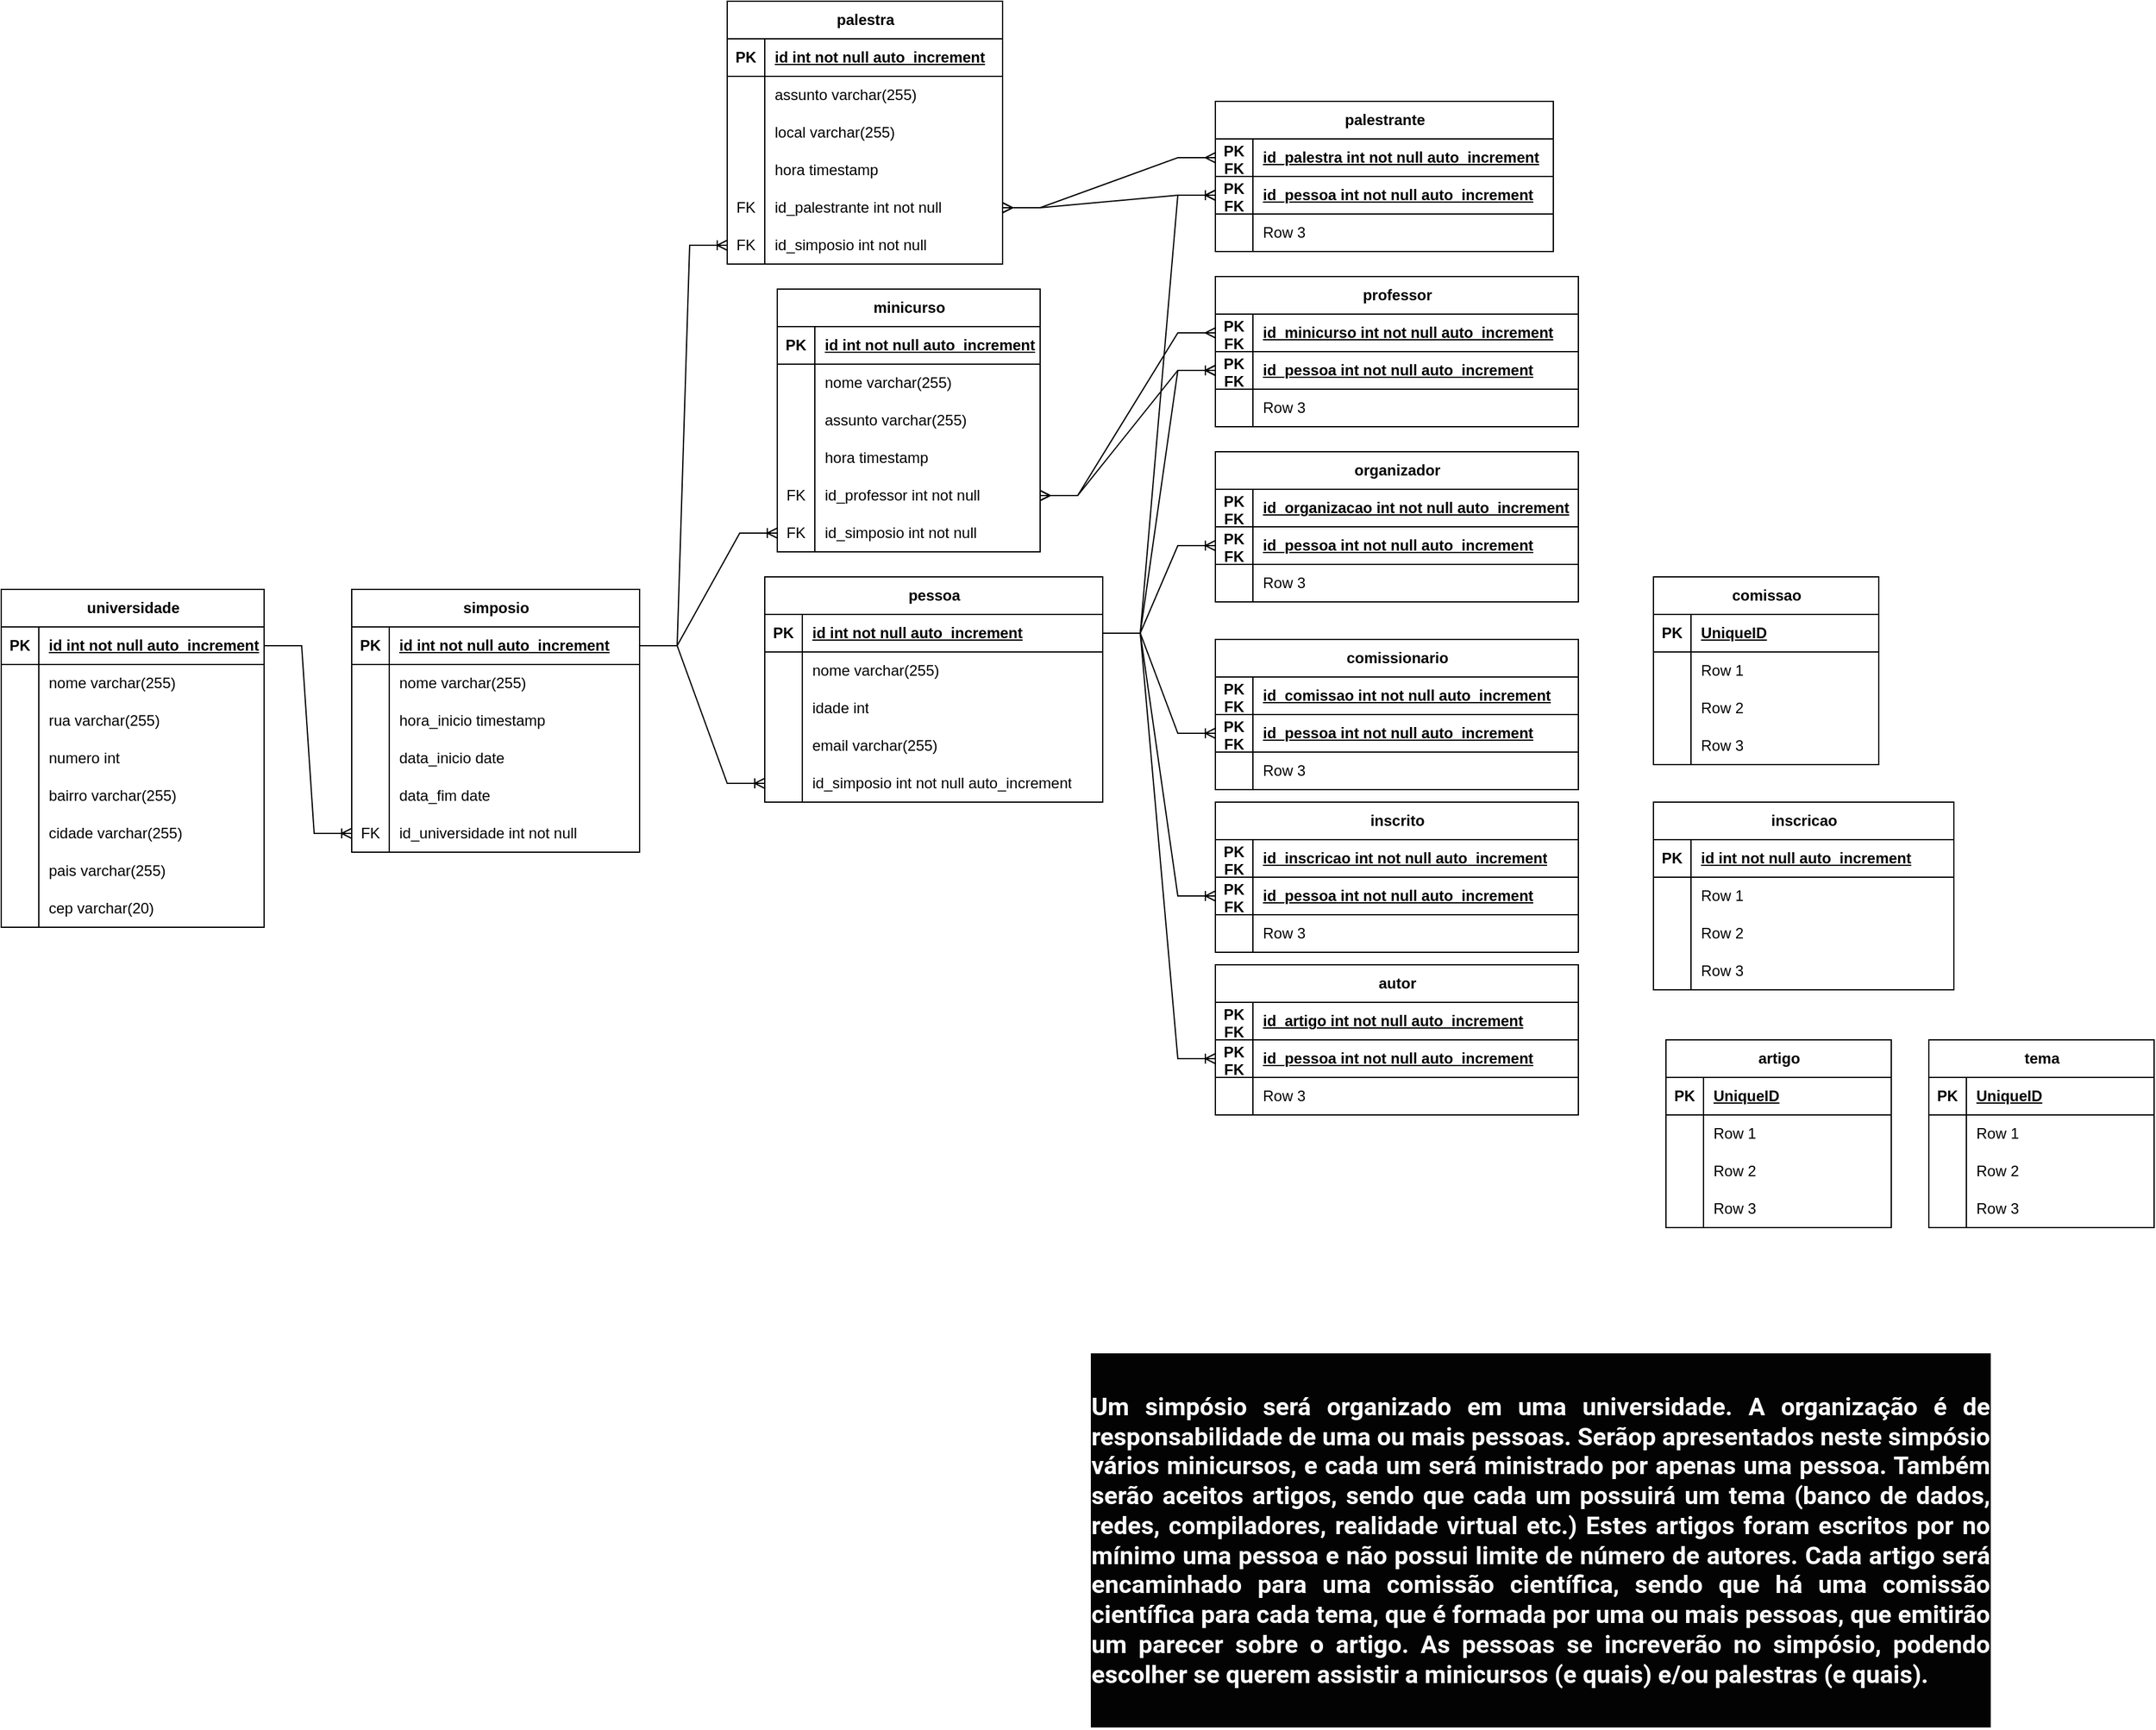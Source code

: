 <mxfile version="24.3.0" type="github">
  <diagram name="Página-1" id="o9XWgJTIJZO1FFGt9XVn">
    <mxGraphModel dx="3514" dy="2603" grid="1" gridSize="10" guides="1" tooltips="1" connect="1" arrows="1" fold="1" page="1" pageScale="1" pageWidth="1169" pageHeight="827" math="0" shadow="0">
      <root>
        <mxCell id="0" />
        <mxCell id="1" parent="0" />
        <mxCell id="0jt1SSNZD1qK-PtckVuF-14" value="comissao" style="shape=table;startSize=30;container=1;collapsible=1;childLayout=tableLayout;fixedRows=1;rowLines=0;fontStyle=1;align=center;resizeLast=1;html=1;" parent="1" vertex="1">
          <mxGeometry x="720" y="-440" width="180" height="150" as="geometry" />
        </mxCell>
        <mxCell id="0jt1SSNZD1qK-PtckVuF-15" value="" style="shape=tableRow;horizontal=0;startSize=0;swimlaneHead=0;swimlaneBody=0;fillColor=none;collapsible=0;dropTarget=0;points=[[0,0.5],[1,0.5]];portConstraint=eastwest;top=0;left=0;right=0;bottom=1;" parent="0jt1SSNZD1qK-PtckVuF-14" vertex="1">
          <mxGeometry y="30" width="180" height="30" as="geometry" />
        </mxCell>
        <mxCell id="0jt1SSNZD1qK-PtckVuF-16" value="PK" style="shape=partialRectangle;connectable=0;fillColor=none;top=0;left=0;bottom=0;right=0;fontStyle=1;overflow=hidden;whiteSpace=wrap;html=1;" parent="0jt1SSNZD1qK-PtckVuF-15" vertex="1">
          <mxGeometry width="30" height="30" as="geometry">
            <mxRectangle width="30" height="30" as="alternateBounds" />
          </mxGeometry>
        </mxCell>
        <mxCell id="0jt1SSNZD1qK-PtckVuF-17" value="UniqueID" style="shape=partialRectangle;connectable=0;fillColor=none;top=0;left=0;bottom=0;right=0;align=left;spacingLeft=6;fontStyle=5;overflow=hidden;whiteSpace=wrap;html=1;" parent="0jt1SSNZD1qK-PtckVuF-15" vertex="1">
          <mxGeometry x="30" width="150" height="30" as="geometry">
            <mxRectangle width="150" height="30" as="alternateBounds" />
          </mxGeometry>
        </mxCell>
        <mxCell id="0jt1SSNZD1qK-PtckVuF-18" value="" style="shape=tableRow;horizontal=0;startSize=0;swimlaneHead=0;swimlaneBody=0;fillColor=none;collapsible=0;dropTarget=0;points=[[0,0.5],[1,0.5]];portConstraint=eastwest;top=0;left=0;right=0;bottom=0;" parent="0jt1SSNZD1qK-PtckVuF-14" vertex="1">
          <mxGeometry y="60" width="180" height="30" as="geometry" />
        </mxCell>
        <mxCell id="0jt1SSNZD1qK-PtckVuF-19" value="" style="shape=partialRectangle;connectable=0;fillColor=none;top=0;left=0;bottom=0;right=0;editable=1;overflow=hidden;whiteSpace=wrap;html=1;" parent="0jt1SSNZD1qK-PtckVuF-18" vertex="1">
          <mxGeometry width="30" height="30" as="geometry">
            <mxRectangle width="30" height="30" as="alternateBounds" />
          </mxGeometry>
        </mxCell>
        <mxCell id="0jt1SSNZD1qK-PtckVuF-20" value="Row 1" style="shape=partialRectangle;connectable=0;fillColor=none;top=0;left=0;bottom=0;right=0;align=left;spacingLeft=6;overflow=hidden;whiteSpace=wrap;html=1;" parent="0jt1SSNZD1qK-PtckVuF-18" vertex="1">
          <mxGeometry x="30" width="150" height="30" as="geometry">
            <mxRectangle width="150" height="30" as="alternateBounds" />
          </mxGeometry>
        </mxCell>
        <mxCell id="0jt1SSNZD1qK-PtckVuF-21" value="" style="shape=tableRow;horizontal=0;startSize=0;swimlaneHead=0;swimlaneBody=0;fillColor=none;collapsible=0;dropTarget=0;points=[[0,0.5],[1,0.5]];portConstraint=eastwest;top=0;left=0;right=0;bottom=0;" parent="0jt1SSNZD1qK-PtckVuF-14" vertex="1">
          <mxGeometry y="90" width="180" height="30" as="geometry" />
        </mxCell>
        <mxCell id="0jt1SSNZD1qK-PtckVuF-22" value="" style="shape=partialRectangle;connectable=0;fillColor=none;top=0;left=0;bottom=0;right=0;editable=1;overflow=hidden;whiteSpace=wrap;html=1;" parent="0jt1SSNZD1qK-PtckVuF-21" vertex="1">
          <mxGeometry width="30" height="30" as="geometry">
            <mxRectangle width="30" height="30" as="alternateBounds" />
          </mxGeometry>
        </mxCell>
        <mxCell id="0jt1SSNZD1qK-PtckVuF-23" value="Row 2" style="shape=partialRectangle;connectable=0;fillColor=none;top=0;left=0;bottom=0;right=0;align=left;spacingLeft=6;overflow=hidden;whiteSpace=wrap;html=1;" parent="0jt1SSNZD1qK-PtckVuF-21" vertex="1">
          <mxGeometry x="30" width="150" height="30" as="geometry">
            <mxRectangle width="150" height="30" as="alternateBounds" />
          </mxGeometry>
        </mxCell>
        <mxCell id="0jt1SSNZD1qK-PtckVuF-24" value="" style="shape=tableRow;horizontal=0;startSize=0;swimlaneHead=0;swimlaneBody=0;fillColor=none;collapsible=0;dropTarget=0;points=[[0,0.5],[1,0.5]];portConstraint=eastwest;top=0;left=0;right=0;bottom=0;" parent="0jt1SSNZD1qK-PtckVuF-14" vertex="1">
          <mxGeometry y="120" width="180" height="30" as="geometry" />
        </mxCell>
        <mxCell id="0jt1SSNZD1qK-PtckVuF-25" value="" style="shape=partialRectangle;connectable=0;fillColor=none;top=0;left=0;bottom=0;right=0;editable=1;overflow=hidden;whiteSpace=wrap;html=1;" parent="0jt1SSNZD1qK-PtckVuF-24" vertex="1">
          <mxGeometry width="30" height="30" as="geometry">
            <mxRectangle width="30" height="30" as="alternateBounds" />
          </mxGeometry>
        </mxCell>
        <mxCell id="0jt1SSNZD1qK-PtckVuF-26" value="Row 3" style="shape=partialRectangle;connectable=0;fillColor=none;top=0;left=0;bottom=0;right=0;align=left;spacingLeft=6;overflow=hidden;whiteSpace=wrap;html=1;" parent="0jt1SSNZD1qK-PtckVuF-24" vertex="1">
          <mxGeometry x="30" width="150" height="30" as="geometry">
            <mxRectangle width="150" height="30" as="alternateBounds" />
          </mxGeometry>
        </mxCell>
        <mxCell id="0jt1SSNZD1qK-PtckVuF-27" value="simposio" style="shape=table;startSize=30;container=1;collapsible=1;childLayout=tableLayout;fixedRows=1;rowLines=0;fontStyle=1;align=center;resizeLast=1;html=1;" parent="1" vertex="1">
          <mxGeometry x="-320" y="-430" width="230.0" height="210" as="geometry" />
        </mxCell>
        <mxCell id="0jt1SSNZD1qK-PtckVuF-28" value="" style="shape=tableRow;horizontal=0;startSize=0;swimlaneHead=0;swimlaneBody=0;fillColor=none;collapsible=0;dropTarget=0;points=[[0,0.5],[1,0.5]];portConstraint=eastwest;top=0;left=0;right=0;bottom=1;" parent="0jt1SSNZD1qK-PtckVuF-27" vertex="1">
          <mxGeometry y="30" width="230.0" height="30" as="geometry" />
        </mxCell>
        <mxCell id="0jt1SSNZD1qK-PtckVuF-29" value="PK" style="shape=partialRectangle;connectable=0;fillColor=none;top=0;left=0;bottom=0;right=0;fontStyle=1;overflow=hidden;whiteSpace=wrap;html=1;" parent="0jt1SSNZD1qK-PtckVuF-28" vertex="1">
          <mxGeometry width="30" height="30" as="geometry">
            <mxRectangle width="30" height="30" as="alternateBounds" />
          </mxGeometry>
        </mxCell>
        <mxCell id="0jt1SSNZD1qK-PtckVuF-30" value="id int not null auto_increment" style="shape=partialRectangle;connectable=0;fillColor=none;top=0;left=0;bottom=0;right=0;align=left;spacingLeft=6;fontStyle=5;overflow=hidden;whiteSpace=wrap;html=1;" parent="0jt1SSNZD1qK-PtckVuF-28" vertex="1">
          <mxGeometry x="30" width="200.0" height="30" as="geometry">
            <mxRectangle width="200.0" height="30" as="alternateBounds" />
          </mxGeometry>
        </mxCell>
        <mxCell id="0jt1SSNZD1qK-PtckVuF-31" value="" style="shape=tableRow;horizontal=0;startSize=0;swimlaneHead=0;swimlaneBody=0;fillColor=none;collapsible=0;dropTarget=0;points=[[0,0.5],[1,0.5]];portConstraint=eastwest;top=0;left=0;right=0;bottom=0;" parent="0jt1SSNZD1qK-PtckVuF-27" vertex="1">
          <mxGeometry y="60" width="230.0" height="30" as="geometry" />
        </mxCell>
        <mxCell id="0jt1SSNZD1qK-PtckVuF-32" value="" style="shape=partialRectangle;connectable=0;fillColor=none;top=0;left=0;bottom=0;right=0;editable=1;overflow=hidden;whiteSpace=wrap;html=1;" parent="0jt1SSNZD1qK-PtckVuF-31" vertex="1">
          <mxGeometry width="30" height="30" as="geometry">
            <mxRectangle width="30" height="30" as="alternateBounds" />
          </mxGeometry>
        </mxCell>
        <mxCell id="0jt1SSNZD1qK-PtckVuF-33" value="nome varchar(255)" style="shape=partialRectangle;connectable=0;fillColor=none;top=0;left=0;bottom=0;right=0;align=left;spacingLeft=6;overflow=hidden;whiteSpace=wrap;html=1;" parent="0jt1SSNZD1qK-PtckVuF-31" vertex="1">
          <mxGeometry x="30" width="200.0" height="30" as="geometry">
            <mxRectangle width="200.0" height="30" as="alternateBounds" />
          </mxGeometry>
        </mxCell>
        <mxCell id="NLQI-yWYk27etLyGKoLn-136" value="" style="shape=tableRow;horizontal=0;startSize=0;swimlaneHead=0;swimlaneBody=0;fillColor=none;collapsible=0;dropTarget=0;points=[[0,0.5],[1,0.5]];portConstraint=eastwest;top=0;left=0;right=0;bottom=0;" parent="0jt1SSNZD1qK-PtckVuF-27" vertex="1">
          <mxGeometry y="90" width="230.0" height="30" as="geometry" />
        </mxCell>
        <mxCell id="NLQI-yWYk27etLyGKoLn-137" value="" style="shape=partialRectangle;connectable=0;fillColor=none;top=0;left=0;bottom=0;right=0;editable=1;overflow=hidden;whiteSpace=wrap;html=1;" parent="NLQI-yWYk27etLyGKoLn-136" vertex="1">
          <mxGeometry width="30" height="30" as="geometry">
            <mxRectangle width="30" height="30" as="alternateBounds" />
          </mxGeometry>
        </mxCell>
        <mxCell id="NLQI-yWYk27etLyGKoLn-138" value="hora_inicio timestamp" style="shape=partialRectangle;connectable=0;fillColor=none;top=0;left=0;bottom=0;right=0;align=left;spacingLeft=6;overflow=hidden;whiteSpace=wrap;html=1;" parent="NLQI-yWYk27etLyGKoLn-136" vertex="1">
          <mxGeometry x="30" width="200.0" height="30" as="geometry">
            <mxRectangle width="200.0" height="30" as="alternateBounds" />
          </mxGeometry>
        </mxCell>
        <mxCell id="0jt1SSNZD1qK-PtckVuF-34" value="" style="shape=tableRow;horizontal=0;startSize=0;swimlaneHead=0;swimlaneBody=0;fillColor=none;collapsible=0;dropTarget=0;points=[[0,0.5],[1,0.5]];portConstraint=eastwest;top=0;left=0;right=0;bottom=0;" parent="0jt1SSNZD1qK-PtckVuF-27" vertex="1">
          <mxGeometry y="120" width="230.0" height="30" as="geometry" />
        </mxCell>
        <mxCell id="0jt1SSNZD1qK-PtckVuF-35" value="" style="shape=partialRectangle;connectable=0;fillColor=none;top=0;left=0;bottom=0;right=0;editable=1;overflow=hidden;whiteSpace=wrap;html=1;" parent="0jt1SSNZD1qK-PtckVuF-34" vertex="1">
          <mxGeometry width="30" height="30" as="geometry">
            <mxRectangle width="30" height="30" as="alternateBounds" />
          </mxGeometry>
        </mxCell>
        <mxCell id="0jt1SSNZD1qK-PtckVuF-36" value="data_inicio date" style="shape=partialRectangle;connectable=0;fillColor=none;top=0;left=0;bottom=0;right=0;align=left;spacingLeft=6;overflow=hidden;whiteSpace=wrap;html=1;" parent="0jt1SSNZD1qK-PtckVuF-34" vertex="1">
          <mxGeometry x="30" width="200.0" height="30" as="geometry">
            <mxRectangle width="200.0" height="30" as="alternateBounds" />
          </mxGeometry>
        </mxCell>
        <mxCell id="NLQI-yWYk27etLyGKoLn-133" value="" style="shape=tableRow;horizontal=0;startSize=0;swimlaneHead=0;swimlaneBody=0;fillColor=none;collapsible=0;dropTarget=0;points=[[0,0.5],[1,0.5]];portConstraint=eastwest;top=0;left=0;right=0;bottom=0;" parent="0jt1SSNZD1qK-PtckVuF-27" vertex="1">
          <mxGeometry y="150" width="230.0" height="30" as="geometry" />
        </mxCell>
        <mxCell id="NLQI-yWYk27etLyGKoLn-134" value="" style="shape=partialRectangle;connectable=0;fillColor=none;top=0;left=0;bottom=0;right=0;editable=1;overflow=hidden;whiteSpace=wrap;html=1;" parent="NLQI-yWYk27etLyGKoLn-133" vertex="1">
          <mxGeometry width="30" height="30" as="geometry">
            <mxRectangle width="30" height="30" as="alternateBounds" />
          </mxGeometry>
        </mxCell>
        <mxCell id="NLQI-yWYk27etLyGKoLn-135" value="data_fim date" style="shape=partialRectangle;connectable=0;fillColor=none;top=0;left=0;bottom=0;right=0;align=left;spacingLeft=6;overflow=hidden;whiteSpace=wrap;html=1;" parent="NLQI-yWYk27etLyGKoLn-133" vertex="1">
          <mxGeometry x="30" width="200.0" height="30" as="geometry">
            <mxRectangle width="200.0" height="30" as="alternateBounds" />
          </mxGeometry>
        </mxCell>
        <mxCell id="NLQI-yWYk27etLyGKoLn-17" value="" style="shape=tableRow;horizontal=0;startSize=0;swimlaneHead=0;swimlaneBody=0;fillColor=none;collapsible=0;dropTarget=0;points=[[0,0.5],[1,0.5]];portConstraint=eastwest;top=0;left=0;right=0;bottom=0;" parent="0jt1SSNZD1qK-PtckVuF-27" vertex="1">
          <mxGeometry y="180" width="230.0" height="30" as="geometry" />
        </mxCell>
        <mxCell id="NLQI-yWYk27etLyGKoLn-18" value="FK" style="shape=partialRectangle;connectable=0;fillColor=none;top=0;left=0;bottom=0;right=0;editable=1;overflow=hidden;whiteSpace=wrap;html=1;" parent="NLQI-yWYk27etLyGKoLn-17" vertex="1">
          <mxGeometry width="30" height="30" as="geometry">
            <mxRectangle width="30" height="30" as="alternateBounds" />
          </mxGeometry>
        </mxCell>
        <mxCell id="NLQI-yWYk27etLyGKoLn-19" value="id_universidade int not null" style="shape=partialRectangle;connectable=0;fillColor=none;top=0;left=0;bottom=0;right=0;align=left;spacingLeft=6;overflow=hidden;whiteSpace=wrap;html=1;" parent="NLQI-yWYk27etLyGKoLn-17" vertex="1">
          <mxGeometry x="30" width="200.0" height="30" as="geometry">
            <mxRectangle width="200.0" height="30" as="alternateBounds" />
          </mxGeometry>
        </mxCell>
        <mxCell id="0jt1SSNZD1qK-PtckVuF-40" value="palestra" style="shape=table;startSize=30;container=1;collapsible=1;childLayout=tableLayout;fixedRows=1;rowLines=0;fontStyle=1;align=center;resizeLast=1;html=1;" parent="1" vertex="1">
          <mxGeometry x="-20" y="-900" width="220" height="210" as="geometry" />
        </mxCell>
        <mxCell id="0jt1SSNZD1qK-PtckVuF-41" value="" style="shape=tableRow;horizontal=0;startSize=0;swimlaneHead=0;swimlaneBody=0;fillColor=none;collapsible=0;dropTarget=0;points=[[0,0.5],[1,0.5]];portConstraint=eastwest;top=0;left=0;right=0;bottom=1;" parent="0jt1SSNZD1qK-PtckVuF-40" vertex="1">
          <mxGeometry y="30" width="220" height="30" as="geometry" />
        </mxCell>
        <mxCell id="0jt1SSNZD1qK-PtckVuF-42" value="PK" style="shape=partialRectangle;connectable=0;fillColor=none;top=0;left=0;bottom=0;right=0;fontStyle=1;overflow=hidden;whiteSpace=wrap;html=1;" parent="0jt1SSNZD1qK-PtckVuF-41" vertex="1">
          <mxGeometry width="30" height="30" as="geometry">
            <mxRectangle width="30" height="30" as="alternateBounds" />
          </mxGeometry>
        </mxCell>
        <mxCell id="0jt1SSNZD1qK-PtckVuF-43" value="id int not null auto_increment" style="shape=partialRectangle;connectable=0;fillColor=none;top=0;left=0;bottom=0;right=0;align=left;spacingLeft=6;fontStyle=5;overflow=hidden;whiteSpace=wrap;html=1;" parent="0jt1SSNZD1qK-PtckVuF-41" vertex="1">
          <mxGeometry x="30" width="190" height="30" as="geometry">
            <mxRectangle width="190" height="30" as="alternateBounds" />
          </mxGeometry>
        </mxCell>
        <mxCell id="0jt1SSNZD1qK-PtckVuF-44" value="" style="shape=tableRow;horizontal=0;startSize=0;swimlaneHead=0;swimlaneBody=0;fillColor=none;collapsible=0;dropTarget=0;points=[[0,0.5],[1,0.5]];portConstraint=eastwest;top=0;left=0;right=0;bottom=0;" parent="0jt1SSNZD1qK-PtckVuF-40" vertex="1">
          <mxGeometry y="60" width="220" height="30" as="geometry" />
        </mxCell>
        <mxCell id="0jt1SSNZD1qK-PtckVuF-45" value="" style="shape=partialRectangle;connectable=0;fillColor=none;top=0;left=0;bottom=0;right=0;editable=1;overflow=hidden;whiteSpace=wrap;html=1;" parent="0jt1SSNZD1qK-PtckVuF-44" vertex="1">
          <mxGeometry width="30" height="30" as="geometry">
            <mxRectangle width="30" height="30" as="alternateBounds" />
          </mxGeometry>
        </mxCell>
        <mxCell id="0jt1SSNZD1qK-PtckVuF-46" value="assunto varchar(255)" style="shape=partialRectangle;connectable=0;fillColor=none;top=0;left=0;bottom=0;right=0;align=left;spacingLeft=6;overflow=hidden;whiteSpace=wrap;html=1;" parent="0jt1SSNZD1qK-PtckVuF-44" vertex="1">
          <mxGeometry x="30" width="190" height="30" as="geometry">
            <mxRectangle width="190" height="30" as="alternateBounds" />
          </mxGeometry>
        </mxCell>
        <mxCell id="0jt1SSNZD1qK-PtckVuF-47" value="" style="shape=tableRow;horizontal=0;startSize=0;swimlaneHead=0;swimlaneBody=0;fillColor=none;collapsible=0;dropTarget=0;points=[[0,0.5],[1,0.5]];portConstraint=eastwest;top=0;left=0;right=0;bottom=0;" parent="0jt1SSNZD1qK-PtckVuF-40" vertex="1">
          <mxGeometry y="90" width="220" height="30" as="geometry" />
        </mxCell>
        <mxCell id="0jt1SSNZD1qK-PtckVuF-48" value="" style="shape=partialRectangle;connectable=0;fillColor=none;top=0;left=0;bottom=0;right=0;editable=1;overflow=hidden;whiteSpace=wrap;html=1;" parent="0jt1SSNZD1qK-PtckVuF-47" vertex="1">
          <mxGeometry width="30" height="30" as="geometry">
            <mxRectangle width="30" height="30" as="alternateBounds" />
          </mxGeometry>
        </mxCell>
        <mxCell id="0jt1SSNZD1qK-PtckVuF-49" value="local varchar(255)" style="shape=partialRectangle;connectable=0;fillColor=none;top=0;left=0;bottom=0;right=0;align=left;spacingLeft=6;overflow=hidden;whiteSpace=wrap;html=1;" parent="0jt1SSNZD1qK-PtckVuF-47" vertex="1">
          <mxGeometry x="30" width="190" height="30" as="geometry">
            <mxRectangle width="190" height="30" as="alternateBounds" />
          </mxGeometry>
        </mxCell>
        <mxCell id="0jt1SSNZD1qK-PtckVuF-50" value="" style="shape=tableRow;horizontal=0;startSize=0;swimlaneHead=0;swimlaneBody=0;fillColor=none;collapsible=0;dropTarget=0;points=[[0,0.5],[1,0.5]];portConstraint=eastwest;top=0;left=0;right=0;bottom=0;" parent="0jt1SSNZD1qK-PtckVuF-40" vertex="1">
          <mxGeometry y="120" width="220" height="30" as="geometry" />
        </mxCell>
        <mxCell id="0jt1SSNZD1qK-PtckVuF-51" value="" style="shape=partialRectangle;connectable=0;fillColor=none;top=0;left=0;bottom=0;right=0;editable=1;overflow=hidden;whiteSpace=wrap;html=1;" parent="0jt1SSNZD1qK-PtckVuF-50" vertex="1">
          <mxGeometry width="30" height="30" as="geometry">
            <mxRectangle width="30" height="30" as="alternateBounds" />
          </mxGeometry>
        </mxCell>
        <mxCell id="0jt1SSNZD1qK-PtckVuF-52" value="hora timestamp" style="shape=partialRectangle;connectable=0;fillColor=none;top=0;left=0;bottom=0;right=0;align=left;spacingLeft=6;overflow=hidden;whiteSpace=wrap;html=1;" parent="0jt1SSNZD1qK-PtckVuF-50" vertex="1">
          <mxGeometry x="30" width="190" height="30" as="geometry">
            <mxRectangle width="190" height="30" as="alternateBounds" />
          </mxGeometry>
        </mxCell>
        <mxCell id="NLQI-yWYk27etLyGKoLn-20" value="" style="shape=tableRow;horizontal=0;startSize=0;swimlaneHead=0;swimlaneBody=0;fillColor=none;collapsible=0;dropTarget=0;points=[[0,0.5],[1,0.5]];portConstraint=eastwest;top=0;left=0;right=0;bottom=0;" parent="0jt1SSNZD1qK-PtckVuF-40" vertex="1">
          <mxGeometry y="150" width="220" height="30" as="geometry" />
        </mxCell>
        <mxCell id="NLQI-yWYk27etLyGKoLn-21" value="FK" style="shape=partialRectangle;connectable=0;fillColor=none;top=0;left=0;bottom=0;right=0;editable=1;overflow=hidden;whiteSpace=wrap;html=1;" parent="NLQI-yWYk27etLyGKoLn-20" vertex="1">
          <mxGeometry width="30" height="30" as="geometry">
            <mxRectangle width="30" height="30" as="alternateBounds" />
          </mxGeometry>
        </mxCell>
        <mxCell id="NLQI-yWYk27etLyGKoLn-22" value="id_palestrante int not null" style="shape=partialRectangle;connectable=0;fillColor=none;top=0;left=0;bottom=0;right=0;align=left;spacingLeft=6;overflow=hidden;whiteSpace=wrap;html=1;" parent="NLQI-yWYk27etLyGKoLn-20" vertex="1">
          <mxGeometry x="30" width="190" height="30" as="geometry">
            <mxRectangle width="190" height="30" as="alternateBounds" />
          </mxGeometry>
        </mxCell>
        <mxCell id="NLQI-yWYk27etLyGKoLn-155" value="" style="shape=tableRow;horizontal=0;startSize=0;swimlaneHead=0;swimlaneBody=0;fillColor=none;collapsible=0;dropTarget=0;points=[[0,0.5],[1,0.5]];portConstraint=eastwest;top=0;left=0;right=0;bottom=0;" parent="0jt1SSNZD1qK-PtckVuF-40" vertex="1">
          <mxGeometry y="180" width="220" height="30" as="geometry" />
        </mxCell>
        <mxCell id="NLQI-yWYk27etLyGKoLn-156" value="FK" style="shape=partialRectangle;connectable=0;fillColor=none;top=0;left=0;bottom=0;right=0;editable=1;overflow=hidden;whiteSpace=wrap;html=1;" parent="NLQI-yWYk27etLyGKoLn-155" vertex="1">
          <mxGeometry width="30" height="30" as="geometry">
            <mxRectangle width="30" height="30" as="alternateBounds" />
          </mxGeometry>
        </mxCell>
        <mxCell id="NLQI-yWYk27etLyGKoLn-157" value="id_simposio int not null" style="shape=partialRectangle;connectable=0;fillColor=none;top=0;left=0;bottom=0;right=0;align=left;spacingLeft=6;overflow=hidden;whiteSpace=wrap;html=1;" parent="NLQI-yWYk27etLyGKoLn-155" vertex="1">
          <mxGeometry x="30" width="190" height="30" as="geometry">
            <mxRectangle width="190" height="30" as="alternateBounds" />
          </mxGeometry>
        </mxCell>
        <mxCell id="0jt1SSNZD1qK-PtckVuF-53" value="minicurso" style="shape=table;startSize=30;container=1;collapsible=1;childLayout=tableLayout;fixedRows=1;rowLines=0;fontStyle=1;align=center;resizeLast=1;html=1;" parent="1" vertex="1">
          <mxGeometry x="20" y="-670" width="210" height="210" as="geometry" />
        </mxCell>
        <mxCell id="0jt1SSNZD1qK-PtckVuF-54" value="" style="shape=tableRow;horizontal=0;startSize=0;swimlaneHead=0;swimlaneBody=0;fillColor=none;collapsible=0;dropTarget=0;points=[[0,0.5],[1,0.5]];portConstraint=eastwest;top=0;left=0;right=0;bottom=1;" parent="0jt1SSNZD1qK-PtckVuF-53" vertex="1">
          <mxGeometry y="30" width="210" height="30" as="geometry" />
        </mxCell>
        <mxCell id="0jt1SSNZD1qK-PtckVuF-55" value="PK" style="shape=partialRectangle;connectable=0;fillColor=none;top=0;left=0;bottom=0;right=0;fontStyle=1;overflow=hidden;whiteSpace=wrap;html=1;" parent="0jt1SSNZD1qK-PtckVuF-54" vertex="1">
          <mxGeometry width="30" height="30" as="geometry">
            <mxRectangle width="30" height="30" as="alternateBounds" />
          </mxGeometry>
        </mxCell>
        <mxCell id="0jt1SSNZD1qK-PtckVuF-56" value="id int not null auto_increment" style="shape=partialRectangle;connectable=0;fillColor=none;top=0;left=0;bottom=0;right=0;align=left;spacingLeft=6;fontStyle=5;overflow=hidden;whiteSpace=wrap;html=1;" parent="0jt1SSNZD1qK-PtckVuF-54" vertex="1">
          <mxGeometry x="30" width="180" height="30" as="geometry">
            <mxRectangle width="180" height="30" as="alternateBounds" />
          </mxGeometry>
        </mxCell>
        <mxCell id="0jt1SSNZD1qK-PtckVuF-57" value="" style="shape=tableRow;horizontal=0;startSize=0;swimlaneHead=0;swimlaneBody=0;fillColor=none;collapsible=0;dropTarget=0;points=[[0,0.5],[1,0.5]];portConstraint=eastwest;top=0;left=0;right=0;bottom=0;" parent="0jt1SSNZD1qK-PtckVuF-53" vertex="1">
          <mxGeometry y="60" width="210" height="30" as="geometry" />
        </mxCell>
        <mxCell id="0jt1SSNZD1qK-PtckVuF-58" value="" style="shape=partialRectangle;connectable=0;fillColor=none;top=0;left=0;bottom=0;right=0;editable=1;overflow=hidden;whiteSpace=wrap;html=1;" parent="0jt1SSNZD1qK-PtckVuF-57" vertex="1">
          <mxGeometry width="30" height="30" as="geometry">
            <mxRectangle width="30" height="30" as="alternateBounds" />
          </mxGeometry>
        </mxCell>
        <mxCell id="0jt1SSNZD1qK-PtckVuF-59" value="nome varchar(255)" style="shape=partialRectangle;connectable=0;fillColor=none;top=0;left=0;bottom=0;right=0;align=left;spacingLeft=6;overflow=hidden;whiteSpace=wrap;html=1;" parent="0jt1SSNZD1qK-PtckVuF-57" vertex="1">
          <mxGeometry x="30" width="180" height="30" as="geometry">
            <mxRectangle width="180" height="30" as="alternateBounds" />
          </mxGeometry>
        </mxCell>
        <mxCell id="0jt1SSNZD1qK-PtckVuF-60" value="" style="shape=tableRow;horizontal=0;startSize=0;swimlaneHead=0;swimlaneBody=0;fillColor=none;collapsible=0;dropTarget=0;points=[[0,0.5],[1,0.5]];portConstraint=eastwest;top=0;left=0;right=0;bottom=0;" parent="0jt1SSNZD1qK-PtckVuF-53" vertex="1">
          <mxGeometry y="90" width="210" height="30" as="geometry" />
        </mxCell>
        <mxCell id="0jt1SSNZD1qK-PtckVuF-61" value="" style="shape=partialRectangle;connectable=0;fillColor=none;top=0;left=0;bottom=0;right=0;editable=1;overflow=hidden;whiteSpace=wrap;html=1;" parent="0jt1SSNZD1qK-PtckVuF-60" vertex="1">
          <mxGeometry width="30" height="30" as="geometry">
            <mxRectangle width="30" height="30" as="alternateBounds" />
          </mxGeometry>
        </mxCell>
        <mxCell id="0jt1SSNZD1qK-PtckVuF-62" value="assunto varchar(255)" style="shape=partialRectangle;connectable=0;fillColor=none;top=0;left=0;bottom=0;right=0;align=left;spacingLeft=6;overflow=hidden;whiteSpace=wrap;html=1;" parent="0jt1SSNZD1qK-PtckVuF-60" vertex="1">
          <mxGeometry x="30" width="180" height="30" as="geometry">
            <mxRectangle width="180" height="30" as="alternateBounds" />
          </mxGeometry>
        </mxCell>
        <mxCell id="8KQ2GEL_ZkZGXD-uS2VI-7" value="" style="shape=tableRow;horizontal=0;startSize=0;swimlaneHead=0;swimlaneBody=0;fillColor=none;collapsible=0;dropTarget=0;points=[[0,0.5],[1,0.5]];portConstraint=eastwest;top=0;left=0;right=0;bottom=0;" parent="0jt1SSNZD1qK-PtckVuF-53" vertex="1">
          <mxGeometry y="120" width="210" height="30" as="geometry" />
        </mxCell>
        <mxCell id="8KQ2GEL_ZkZGXD-uS2VI-8" value="" style="shape=partialRectangle;connectable=0;fillColor=none;top=0;left=0;bottom=0;right=0;editable=1;overflow=hidden;whiteSpace=wrap;html=1;" parent="8KQ2GEL_ZkZGXD-uS2VI-7" vertex="1">
          <mxGeometry width="30" height="30" as="geometry">
            <mxRectangle width="30" height="30" as="alternateBounds" />
          </mxGeometry>
        </mxCell>
        <mxCell id="8KQ2GEL_ZkZGXD-uS2VI-9" value="hora timestamp" style="shape=partialRectangle;connectable=0;fillColor=none;top=0;left=0;bottom=0;right=0;align=left;spacingLeft=6;overflow=hidden;whiteSpace=wrap;html=1;" parent="8KQ2GEL_ZkZGXD-uS2VI-7" vertex="1">
          <mxGeometry x="30" width="180" height="30" as="geometry">
            <mxRectangle width="180" height="30" as="alternateBounds" />
          </mxGeometry>
        </mxCell>
        <mxCell id="0jt1SSNZD1qK-PtckVuF-63" value="" style="shape=tableRow;horizontal=0;startSize=0;swimlaneHead=0;swimlaneBody=0;fillColor=none;collapsible=0;dropTarget=0;points=[[0,0.5],[1,0.5]];portConstraint=eastwest;top=0;left=0;right=0;bottom=0;" parent="0jt1SSNZD1qK-PtckVuF-53" vertex="1">
          <mxGeometry y="150" width="210" height="30" as="geometry" />
        </mxCell>
        <mxCell id="0jt1SSNZD1qK-PtckVuF-64" value="FK" style="shape=partialRectangle;connectable=0;fillColor=none;top=0;left=0;bottom=0;right=0;editable=1;overflow=hidden;whiteSpace=wrap;html=1;" parent="0jt1SSNZD1qK-PtckVuF-63" vertex="1">
          <mxGeometry width="30" height="30" as="geometry">
            <mxRectangle width="30" height="30" as="alternateBounds" />
          </mxGeometry>
        </mxCell>
        <mxCell id="0jt1SSNZD1qK-PtckVuF-65" value="id_professor int not null" style="shape=partialRectangle;connectable=0;fillColor=none;top=0;left=0;bottom=0;right=0;align=left;spacingLeft=6;overflow=hidden;whiteSpace=wrap;html=1;" parent="0jt1SSNZD1qK-PtckVuF-63" vertex="1">
          <mxGeometry x="30" width="180" height="30" as="geometry">
            <mxRectangle width="180" height="30" as="alternateBounds" />
          </mxGeometry>
        </mxCell>
        <mxCell id="NLQI-yWYk27etLyGKoLn-14" value="" style="shape=tableRow;horizontal=0;startSize=0;swimlaneHead=0;swimlaneBody=0;fillColor=none;collapsible=0;dropTarget=0;points=[[0,0.5],[1,0.5]];portConstraint=eastwest;top=0;left=0;right=0;bottom=0;" parent="0jt1SSNZD1qK-PtckVuF-53" vertex="1">
          <mxGeometry y="180" width="210" height="30" as="geometry" />
        </mxCell>
        <mxCell id="NLQI-yWYk27etLyGKoLn-15" value="FK" style="shape=partialRectangle;connectable=0;fillColor=none;top=0;left=0;bottom=0;right=0;editable=1;overflow=hidden;whiteSpace=wrap;html=1;" parent="NLQI-yWYk27etLyGKoLn-14" vertex="1">
          <mxGeometry width="30" height="30" as="geometry">
            <mxRectangle width="30" height="30" as="alternateBounds" />
          </mxGeometry>
        </mxCell>
        <mxCell id="NLQI-yWYk27etLyGKoLn-16" value="id_simposio int not null" style="shape=partialRectangle;connectable=0;fillColor=none;top=0;left=0;bottom=0;right=0;align=left;spacingLeft=6;overflow=hidden;whiteSpace=wrap;html=1;" parent="NLQI-yWYk27etLyGKoLn-14" vertex="1">
          <mxGeometry x="30" width="180" height="30" as="geometry">
            <mxRectangle width="180" height="30" as="alternateBounds" />
          </mxGeometry>
        </mxCell>
        <mxCell id="0jt1SSNZD1qK-PtckVuF-66" value="tema" style="shape=table;startSize=30;container=1;collapsible=1;childLayout=tableLayout;fixedRows=1;rowLines=0;fontStyle=1;align=center;resizeLast=1;html=1;" parent="1" vertex="1">
          <mxGeometry x="940" y="-70" width="180" height="150" as="geometry" />
        </mxCell>
        <mxCell id="0jt1SSNZD1qK-PtckVuF-67" value="" style="shape=tableRow;horizontal=0;startSize=0;swimlaneHead=0;swimlaneBody=0;fillColor=none;collapsible=0;dropTarget=0;points=[[0,0.5],[1,0.5]];portConstraint=eastwest;top=0;left=0;right=0;bottom=1;" parent="0jt1SSNZD1qK-PtckVuF-66" vertex="1">
          <mxGeometry y="30" width="180" height="30" as="geometry" />
        </mxCell>
        <mxCell id="0jt1SSNZD1qK-PtckVuF-68" value="PK" style="shape=partialRectangle;connectable=0;fillColor=none;top=0;left=0;bottom=0;right=0;fontStyle=1;overflow=hidden;whiteSpace=wrap;html=1;" parent="0jt1SSNZD1qK-PtckVuF-67" vertex="1">
          <mxGeometry width="30" height="30" as="geometry">
            <mxRectangle width="30" height="30" as="alternateBounds" />
          </mxGeometry>
        </mxCell>
        <mxCell id="0jt1SSNZD1qK-PtckVuF-69" value="UniqueID" style="shape=partialRectangle;connectable=0;fillColor=none;top=0;left=0;bottom=0;right=0;align=left;spacingLeft=6;fontStyle=5;overflow=hidden;whiteSpace=wrap;html=1;" parent="0jt1SSNZD1qK-PtckVuF-67" vertex="1">
          <mxGeometry x="30" width="150" height="30" as="geometry">
            <mxRectangle width="150" height="30" as="alternateBounds" />
          </mxGeometry>
        </mxCell>
        <mxCell id="0jt1SSNZD1qK-PtckVuF-70" value="" style="shape=tableRow;horizontal=0;startSize=0;swimlaneHead=0;swimlaneBody=0;fillColor=none;collapsible=0;dropTarget=0;points=[[0,0.5],[1,0.5]];portConstraint=eastwest;top=0;left=0;right=0;bottom=0;" parent="0jt1SSNZD1qK-PtckVuF-66" vertex="1">
          <mxGeometry y="60" width="180" height="30" as="geometry" />
        </mxCell>
        <mxCell id="0jt1SSNZD1qK-PtckVuF-71" value="" style="shape=partialRectangle;connectable=0;fillColor=none;top=0;left=0;bottom=0;right=0;editable=1;overflow=hidden;whiteSpace=wrap;html=1;" parent="0jt1SSNZD1qK-PtckVuF-70" vertex="1">
          <mxGeometry width="30" height="30" as="geometry">
            <mxRectangle width="30" height="30" as="alternateBounds" />
          </mxGeometry>
        </mxCell>
        <mxCell id="0jt1SSNZD1qK-PtckVuF-72" value="Row 1" style="shape=partialRectangle;connectable=0;fillColor=none;top=0;left=0;bottom=0;right=0;align=left;spacingLeft=6;overflow=hidden;whiteSpace=wrap;html=1;" parent="0jt1SSNZD1qK-PtckVuF-70" vertex="1">
          <mxGeometry x="30" width="150" height="30" as="geometry">
            <mxRectangle width="150" height="30" as="alternateBounds" />
          </mxGeometry>
        </mxCell>
        <mxCell id="0jt1SSNZD1qK-PtckVuF-73" value="" style="shape=tableRow;horizontal=0;startSize=0;swimlaneHead=0;swimlaneBody=0;fillColor=none;collapsible=0;dropTarget=0;points=[[0,0.5],[1,0.5]];portConstraint=eastwest;top=0;left=0;right=0;bottom=0;" parent="0jt1SSNZD1qK-PtckVuF-66" vertex="1">
          <mxGeometry y="90" width="180" height="30" as="geometry" />
        </mxCell>
        <mxCell id="0jt1SSNZD1qK-PtckVuF-74" value="" style="shape=partialRectangle;connectable=0;fillColor=none;top=0;left=0;bottom=0;right=0;editable=1;overflow=hidden;whiteSpace=wrap;html=1;" parent="0jt1SSNZD1qK-PtckVuF-73" vertex="1">
          <mxGeometry width="30" height="30" as="geometry">
            <mxRectangle width="30" height="30" as="alternateBounds" />
          </mxGeometry>
        </mxCell>
        <mxCell id="0jt1SSNZD1qK-PtckVuF-75" value="Row 2" style="shape=partialRectangle;connectable=0;fillColor=none;top=0;left=0;bottom=0;right=0;align=left;spacingLeft=6;overflow=hidden;whiteSpace=wrap;html=1;" parent="0jt1SSNZD1qK-PtckVuF-73" vertex="1">
          <mxGeometry x="30" width="150" height="30" as="geometry">
            <mxRectangle width="150" height="30" as="alternateBounds" />
          </mxGeometry>
        </mxCell>
        <mxCell id="0jt1SSNZD1qK-PtckVuF-76" value="" style="shape=tableRow;horizontal=0;startSize=0;swimlaneHead=0;swimlaneBody=0;fillColor=none;collapsible=0;dropTarget=0;points=[[0,0.5],[1,0.5]];portConstraint=eastwest;top=0;left=0;right=0;bottom=0;" parent="0jt1SSNZD1qK-PtckVuF-66" vertex="1">
          <mxGeometry y="120" width="180" height="30" as="geometry" />
        </mxCell>
        <mxCell id="0jt1SSNZD1qK-PtckVuF-77" value="" style="shape=partialRectangle;connectable=0;fillColor=none;top=0;left=0;bottom=0;right=0;editable=1;overflow=hidden;whiteSpace=wrap;html=1;" parent="0jt1SSNZD1qK-PtckVuF-76" vertex="1">
          <mxGeometry width="30" height="30" as="geometry">
            <mxRectangle width="30" height="30" as="alternateBounds" />
          </mxGeometry>
        </mxCell>
        <mxCell id="0jt1SSNZD1qK-PtckVuF-78" value="Row 3" style="shape=partialRectangle;connectable=0;fillColor=none;top=0;left=0;bottom=0;right=0;align=left;spacingLeft=6;overflow=hidden;whiteSpace=wrap;html=1;" parent="0jt1SSNZD1qK-PtckVuF-76" vertex="1">
          <mxGeometry x="30" width="150" height="30" as="geometry">
            <mxRectangle width="150" height="30" as="alternateBounds" />
          </mxGeometry>
        </mxCell>
        <mxCell id="0jt1SSNZD1qK-PtckVuF-79" value="artigo" style="shape=table;startSize=30;container=1;collapsible=1;childLayout=tableLayout;fixedRows=1;rowLines=0;fontStyle=1;align=center;resizeLast=1;html=1;" parent="1" vertex="1">
          <mxGeometry x="730" y="-70" width="180" height="150" as="geometry" />
        </mxCell>
        <mxCell id="0jt1SSNZD1qK-PtckVuF-80" value="" style="shape=tableRow;horizontal=0;startSize=0;swimlaneHead=0;swimlaneBody=0;fillColor=none;collapsible=0;dropTarget=0;points=[[0,0.5],[1,0.5]];portConstraint=eastwest;top=0;left=0;right=0;bottom=1;" parent="0jt1SSNZD1qK-PtckVuF-79" vertex="1">
          <mxGeometry y="30" width="180" height="30" as="geometry" />
        </mxCell>
        <mxCell id="0jt1SSNZD1qK-PtckVuF-81" value="PK" style="shape=partialRectangle;connectable=0;fillColor=none;top=0;left=0;bottom=0;right=0;fontStyle=1;overflow=hidden;whiteSpace=wrap;html=1;" parent="0jt1SSNZD1qK-PtckVuF-80" vertex="1">
          <mxGeometry width="30" height="30" as="geometry">
            <mxRectangle width="30" height="30" as="alternateBounds" />
          </mxGeometry>
        </mxCell>
        <mxCell id="0jt1SSNZD1qK-PtckVuF-82" value="UniqueID" style="shape=partialRectangle;connectable=0;fillColor=none;top=0;left=0;bottom=0;right=0;align=left;spacingLeft=6;fontStyle=5;overflow=hidden;whiteSpace=wrap;html=1;" parent="0jt1SSNZD1qK-PtckVuF-80" vertex="1">
          <mxGeometry x="30" width="150" height="30" as="geometry">
            <mxRectangle width="150" height="30" as="alternateBounds" />
          </mxGeometry>
        </mxCell>
        <mxCell id="0jt1SSNZD1qK-PtckVuF-83" value="" style="shape=tableRow;horizontal=0;startSize=0;swimlaneHead=0;swimlaneBody=0;fillColor=none;collapsible=0;dropTarget=0;points=[[0,0.5],[1,0.5]];portConstraint=eastwest;top=0;left=0;right=0;bottom=0;" parent="0jt1SSNZD1qK-PtckVuF-79" vertex="1">
          <mxGeometry y="60" width="180" height="30" as="geometry" />
        </mxCell>
        <mxCell id="0jt1SSNZD1qK-PtckVuF-84" value="" style="shape=partialRectangle;connectable=0;fillColor=none;top=0;left=0;bottom=0;right=0;editable=1;overflow=hidden;whiteSpace=wrap;html=1;" parent="0jt1SSNZD1qK-PtckVuF-83" vertex="1">
          <mxGeometry width="30" height="30" as="geometry">
            <mxRectangle width="30" height="30" as="alternateBounds" />
          </mxGeometry>
        </mxCell>
        <mxCell id="0jt1SSNZD1qK-PtckVuF-85" value="Row 1" style="shape=partialRectangle;connectable=0;fillColor=none;top=0;left=0;bottom=0;right=0;align=left;spacingLeft=6;overflow=hidden;whiteSpace=wrap;html=1;" parent="0jt1SSNZD1qK-PtckVuF-83" vertex="1">
          <mxGeometry x="30" width="150" height="30" as="geometry">
            <mxRectangle width="150" height="30" as="alternateBounds" />
          </mxGeometry>
        </mxCell>
        <mxCell id="0jt1SSNZD1qK-PtckVuF-86" value="" style="shape=tableRow;horizontal=0;startSize=0;swimlaneHead=0;swimlaneBody=0;fillColor=none;collapsible=0;dropTarget=0;points=[[0,0.5],[1,0.5]];portConstraint=eastwest;top=0;left=0;right=0;bottom=0;" parent="0jt1SSNZD1qK-PtckVuF-79" vertex="1">
          <mxGeometry y="90" width="180" height="30" as="geometry" />
        </mxCell>
        <mxCell id="0jt1SSNZD1qK-PtckVuF-87" value="" style="shape=partialRectangle;connectable=0;fillColor=none;top=0;left=0;bottom=0;right=0;editable=1;overflow=hidden;whiteSpace=wrap;html=1;" parent="0jt1SSNZD1qK-PtckVuF-86" vertex="1">
          <mxGeometry width="30" height="30" as="geometry">
            <mxRectangle width="30" height="30" as="alternateBounds" />
          </mxGeometry>
        </mxCell>
        <mxCell id="0jt1SSNZD1qK-PtckVuF-88" value="Row 2" style="shape=partialRectangle;connectable=0;fillColor=none;top=0;left=0;bottom=0;right=0;align=left;spacingLeft=6;overflow=hidden;whiteSpace=wrap;html=1;" parent="0jt1SSNZD1qK-PtckVuF-86" vertex="1">
          <mxGeometry x="30" width="150" height="30" as="geometry">
            <mxRectangle width="150" height="30" as="alternateBounds" />
          </mxGeometry>
        </mxCell>
        <mxCell id="0jt1SSNZD1qK-PtckVuF-89" value="" style="shape=tableRow;horizontal=0;startSize=0;swimlaneHead=0;swimlaneBody=0;fillColor=none;collapsible=0;dropTarget=0;points=[[0,0.5],[1,0.5]];portConstraint=eastwest;top=0;left=0;right=0;bottom=0;" parent="0jt1SSNZD1qK-PtckVuF-79" vertex="1">
          <mxGeometry y="120" width="180" height="30" as="geometry" />
        </mxCell>
        <mxCell id="0jt1SSNZD1qK-PtckVuF-90" value="" style="shape=partialRectangle;connectable=0;fillColor=none;top=0;left=0;bottom=0;right=0;editable=1;overflow=hidden;whiteSpace=wrap;html=1;" parent="0jt1SSNZD1qK-PtckVuF-89" vertex="1">
          <mxGeometry width="30" height="30" as="geometry">
            <mxRectangle width="30" height="30" as="alternateBounds" />
          </mxGeometry>
        </mxCell>
        <mxCell id="0jt1SSNZD1qK-PtckVuF-91" value="Row 3" style="shape=partialRectangle;connectable=0;fillColor=none;top=0;left=0;bottom=0;right=0;align=left;spacingLeft=6;overflow=hidden;whiteSpace=wrap;html=1;" parent="0jt1SSNZD1qK-PtckVuF-89" vertex="1">
          <mxGeometry x="30" width="150" height="30" as="geometry">
            <mxRectangle width="150" height="30" as="alternateBounds" />
          </mxGeometry>
        </mxCell>
        <mxCell id="0jt1SSNZD1qK-PtckVuF-144" value="inscricao" style="shape=table;startSize=30;container=1;collapsible=1;childLayout=tableLayout;fixedRows=1;rowLines=0;fontStyle=1;align=center;resizeLast=1;html=1;" parent="1" vertex="1">
          <mxGeometry x="720" y="-260" width="240" height="150" as="geometry" />
        </mxCell>
        <mxCell id="0jt1SSNZD1qK-PtckVuF-145" value="" style="shape=tableRow;horizontal=0;startSize=0;swimlaneHead=0;swimlaneBody=0;fillColor=none;collapsible=0;dropTarget=0;points=[[0,0.5],[1,0.5]];portConstraint=eastwest;top=0;left=0;right=0;bottom=1;" parent="0jt1SSNZD1qK-PtckVuF-144" vertex="1">
          <mxGeometry y="30" width="240" height="30" as="geometry" />
        </mxCell>
        <mxCell id="0jt1SSNZD1qK-PtckVuF-146" value="PK" style="shape=partialRectangle;connectable=0;fillColor=none;top=0;left=0;bottom=0;right=0;fontStyle=1;overflow=hidden;whiteSpace=wrap;html=1;" parent="0jt1SSNZD1qK-PtckVuF-145" vertex="1">
          <mxGeometry width="30" height="30" as="geometry">
            <mxRectangle width="30" height="30" as="alternateBounds" />
          </mxGeometry>
        </mxCell>
        <mxCell id="0jt1SSNZD1qK-PtckVuF-147" value="id int not null auto_increment" style="shape=partialRectangle;connectable=0;fillColor=none;top=0;left=0;bottom=0;right=0;align=left;spacingLeft=6;fontStyle=5;overflow=hidden;whiteSpace=wrap;html=1;" parent="0jt1SSNZD1qK-PtckVuF-145" vertex="1">
          <mxGeometry x="30" width="210" height="30" as="geometry">
            <mxRectangle width="210" height="30" as="alternateBounds" />
          </mxGeometry>
        </mxCell>
        <mxCell id="0jt1SSNZD1qK-PtckVuF-148" value="" style="shape=tableRow;horizontal=0;startSize=0;swimlaneHead=0;swimlaneBody=0;fillColor=none;collapsible=0;dropTarget=0;points=[[0,0.5],[1,0.5]];portConstraint=eastwest;top=0;left=0;right=0;bottom=0;" parent="0jt1SSNZD1qK-PtckVuF-144" vertex="1">
          <mxGeometry y="60" width="240" height="30" as="geometry" />
        </mxCell>
        <mxCell id="0jt1SSNZD1qK-PtckVuF-149" value="" style="shape=partialRectangle;connectable=0;fillColor=none;top=0;left=0;bottom=0;right=0;editable=1;overflow=hidden;whiteSpace=wrap;html=1;" parent="0jt1SSNZD1qK-PtckVuF-148" vertex="1">
          <mxGeometry width="30" height="30" as="geometry">
            <mxRectangle width="30" height="30" as="alternateBounds" />
          </mxGeometry>
        </mxCell>
        <mxCell id="0jt1SSNZD1qK-PtckVuF-150" value="Row 1" style="shape=partialRectangle;connectable=0;fillColor=none;top=0;left=0;bottom=0;right=0;align=left;spacingLeft=6;overflow=hidden;whiteSpace=wrap;html=1;" parent="0jt1SSNZD1qK-PtckVuF-148" vertex="1">
          <mxGeometry x="30" width="210" height="30" as="geometry">
            <mxRectangle width="210" height="30" as="alternateBounds" />
          </mxGeometry>
        </mxCell>
        <mxCell id="0jt1SSNZD1qK-PtckVuF-151" value="" style="shape=tableRow;horizontal=0;startSize=0;swimlaneHead=0;swimlaneBody=0;fillColor=none;collapsible=0;dropTarget=0;points=[[0,0.5],[1,0.5]];portConstraint=eastwest;top=0;left=0;right=0;bottom=0;" parent="0jt1SSNZD1qK-PtckVuF-144" vertex="1">
          <mxGeometry y="90" width="240" height="30" as="geometry" />
        </mxCell>
        <mxCell id="0jt1SSNZD1qK-PtckVuF-152" value="" style="shape=partialRectangle;connectable=0;fillColor=none;top=0;left=0;bottom=0;right=0;editable=1;overflow=hidden;whiteSpace=wrap;html=1;" parent="0jt1SSNZD1qK-PtckVuF-151" vertex="1">
          <mxGeometry width="30" height="30" as="geometry">
            <mxRectangle width="30" height="30" as="alternateBounds" />
          </mxGeometry>
        </mxCell>
        <mxCell id="0jt1SSNZD1qK-PtckVuF-153" value="Row 2" style="shape=partialRectangle;connectable=0;fillColor=none;top=0;left=0;bottom=0;right=0;align=left;spacingLeft=6;overflow=hidden;whiteSpace=wrap;html=1;" parent="0jt1SSNZD1qK-PtckVuF-151" vertex="1">
          <mxGeometry x="30" width="210" height="30" as="geometry">
            <mxRectangle width="210" height="30" as="alternateBounds" />
          </mxGeometry>
        </mxCell>
        <mxCell id="0jt1SSNZD1qK-PtckVuF-154" value="" style="shape=tableRow;horizontal=0;startSize=0;swimlaneHead=0;swimlaneBody=0;fillColor=none;collapsible=0;dropTarget=0;points=[[0,0.5],[1,0.5]];portConstraint=eastwest;top=0;left=0;right=0;bottom=0;" parent="0jt1SSNZD1qK-PtckVuF-144" vertex="1">
          <mxGeometry y="120" width="240" height="30" as="geometry" />
        </mxCell>
        <mxCell id="0jt1SSNZD1qK-PtckVuF-155" value="" style="shape=partialRectangle;connectable=0;fillColor=none;top=0;left=0;bottom=0;right=0;editable=1;overflow=hidden;whiteSpace=wrap;html=1;" parent="0jt1SSNZD1qK-PtckVuF-154" vertex="1">
          <mxGeometry width="30" height="30" as="geometry">
            <mxRectangle width="30" height="30" as="alternateBounds" />
          </mxGeometry>
        </mxCell>
        <mxCell id="0jt1SSNZD1qK-PtckVuF-156" value="Row 3" style="shape=partialRectangle;connectable=0;fillColor=none;top=0;left=0;bottom=0;right=0;align=left;spacingLeft=6;overflow=hidden;whiteSpace=wrap;html=1;" parent="0jt1SSNZD1qK-PtckVuF-154" vertex="1">
          <mxGeometry x="30" width="210" height="30" as="geometry">
            <mxRectangle width="210" height="30" as="alternateBounds" />
          </mxGeometry>
        </mxCell>
        <UserObject label="&lt;div style=&quot;text-align: justify;&quot;&gt;&lt;span style=&quot;background-color: initial; font-size: 19.8px;&quot;&gt;&lt;font color=&quot;#fcfcfc&quot; face=&quot;Roboto, -apple-system, BlinkMacSystemFont, Segoe UI, Roboto, Helvetica Neue, Arial, sans-serif&quot;&gt;&lt;b style=&quot;&quot;&gt;Um simpósio será organizado em uma universidade. A organização é de responsabilidade de uma ou mais pessoas. Serãop apresentados neste simpósio vários minicursos, e cada um será ministrado por apenas uma pessoa. Também serão aceitos artigos, sendo que cada um possuirá um tema (banco de dados, redes, compiladores, realidade virtual etc.) Estes artigos foram escritos por no mínimo uma pessoa e não possui limite de número de autores. Cada artigo será encaminhado para uma comissão científica, sendo que há uma comissão científica para cada tema, que é formada por uma ou mais pessoas, que emitirão um parecer sobre o artigo. As pessoas se increverão no simpósio, podendo escolher se querem assistir a minicursos (e quais) e/ou palestras (e quais).&lt;/b&gt;&lt;/font&gt;&lt;/span&gt;&lt;/div&gt;" placeholders="1" name="Variable" id="0jt1SSNZD1qK-PtckVuF-170">
          <mxCell style="text;html=1;strokeColor=#FFFFFF;fillColor=#030303;align=center;verticalAlign=middle;whiteSpace=wrap;overflow=hidden;" parent="1" vertex="1">
            <mxGeometry x="270" y="180" width="720" height="300" as="geometry" />
          </mxCell>
        </UserObject>
        <mxCell id="NLQI-yWYk27etLyGKoLn-1" value="universidade" style="shape=table;startSize=30;container=1;collapsible=1;childLayout=tableLayout;fixedRows=1;rowLines=0;fontStyle=1;align=center;resizeLast=1;html=1;" parent="1" vertex="1">
          <mxGeometry x="-600" y="-430" width="210.0" height="270" as="geometry" />
        </mxCell>
        <mxCell id="NLQI-yWYk27etLyGKoLn-2" value="" style="shape=tableRow;horizontal=0;startSize=0;swimlaneHead=0;swimlaneBody=0;fillColor=none;collapsible=0;dropTarget=0;points=[[0,0.5],[1,0.5]];portConstraint=eastwest;top=0;left=0;right=0;bottom=1;" parent="NLQI-yWYk27etLyGKoLn-1" vertex="1">
          <mxGeometry y="30" width="210.0" height="30" as="geometry" />
        </mxCell>
        <mxCell id="NLQI-yWYk27etLyGKoLn-3" value="PK" style="shape=partialRectangle;connectable=0;fillColor=none;top=0;left=0;bottom=0;right=0;fontStyle=1;overflow=hidden;whiteSpace=wrap;html=1;" parent="NLQI-yWYk27etLyGKoLn-2" vertex="1">
          <mxGeometry width="30" height="30" as="geometry">
            <mxRectangle width="30" height="30" as="alternateBounds" />
          </mxGeometry>
        </mxCell>
        <mxCell id="NLQI-yWYk27etLyGKoLn-4" value="id int not null auto_increment" style="shape=partialRectangle;connectable=0;fillColor=none;top=0;left=0;bottom=0;right=0;align=left;spacingLeft=6;fontStyle=5;overflow=hidden;whiteSpace=wrap;html=1;" parent="NLQI-yWYk27etLyGKoLn-2" vertex="1">
          <mxGeometry x="30" width="180.0" height="30" as="geometry">
            <mxRectangle width="180.0" height="30" as="alternateBounds" />
          </mxGeometry>
        </mxCell>
        <mxCell id="NLQI-yWYk27etLyGKoLn-5" value="" style="shape=tableRow;horizontal=0;startSize=0;swimlaneHead=0;swimlaneBody=0;fillColor=none;collapsible=0;dropTarget=0;points=[[0,0.5],[1,0.5]];portConstraint=eastwest;top=0;left=0;right=0;bottom=0;" parent="NLQI-yWYk27etLyGKoLn-1" vertex="1">
          <mxGeometry y="60" width="210.0" height="30" as="geometry" />
        </mxCell>
        <mxCell id="NLQI-yWYk27etLyGKoLn-6" value="" style="shape=partialRectangle;connectable=0;fillColor=none;top=0;left=0;bottom=0;right=0;editable=1;overflow=hidden;whiteSpace=wrap;html=1;" parent="NLQI-yWYk27etLyGKoLn-5" vertex="1">
          <mxGeometry width="30" height="30" as="geometry">
            <mxRectangle width="30" height="30" as="alternateBounds" />
          </mxGeometry>
        </mxCell>
        <mxCell id="NLQI-yWYk27etLyGKoLn-7" value="nome varchar(255)" style="shape=partialRectangle;connectable=0;fillColor=none;top=0;left=0;bottom=0;right=0;align=left;spacingLeft=6;overflow=hidden;whiteSpace=wrap;html=1;" parent="NLQI-yWYk27etLyGKoLn-5" vertex="1">
          <mxGeometry x="30" width="180.0" height="30" as="geometry">
            <mxRectangle width="180.0" height="30" as="alternateBounds" />
          </mxGeometry>
        </mxCell>
        <mxCell id="NLQI-yWYk27etLyGKoLn-8" value="" style="shape=tableRow;horizontal=0;startSize=0;swimlaneHead=0;swimlaneBody=0;fillColor=none;collapsible=0;dropTarget=0;points=[[0,0.5],[1,0.5]];portConstraint=eastwest;top=0;left=0;right=0;bottom=0;" parent="NLQI-yWYk27etLyGKoLn-1" vertex="1">
          <mxGeometry y="90" width="210.0" height="30" as="geometry" />
        </mxCell>
        <mxCell id="NLQI-yWYk27etLyGKoLn-9" value="" style="shape=partialRectangle;connectable=0;fillColor=none;top=0;left=0;bottom=0;right=0;editable=1;overflow=hidden;whiteSpace=wrap;html=1;" parent="NLQI-yWYk27etLyGKoLn-8" vertex="1">
          <mxGeometry width="30" height="30" as="geometry">
            <mxRectangle width="30" height="30" as="alternateBounds" />
          </mxGeometry>
        </mxCell>
        <mxCell id="NLQI-yWYk27etLyGKoLn-10" value="rua varchar(255)" style="shape=partialRectangle;connectable=0;fillColor=none;top=0;left=0;bottom=0;right=0;align=left;spacingLeft=6;overflow=hidden;whiteSpace=wrap;html=1;" parent="NLQI-yWYk27etLyGKoLn-8" vertex="1">
          <mxGeometry x="30" width="180.0" height="30" as="geometry">
            <mxRectangle width="180.0" height="30" as="alternateBounds" />
          </mxGeometry>
        </mxCell>
        <mxCell id="NLQI-yWYk27etLyGKoLn-148" value="" style="shape=tableRow;horizontal=0;startSize=0;swimlaneHead=0;swimlaneBody=0;fillColor=none;collapsible=0;dropTarget=0;points=[[0,0.5],[1,0.5]];portConstraint=eastwest;top=0;left=0;right=0;bottom=0;" parent="NLQI-yWYk27etLyGKoLn-1" vertex="1">
          <mxGeometry y="120" width="210.0" height="30" as="geometry" />
        </mxCell>
        <mxCell id="NLQI-yWYk27etLyGKoLn-149" value="" style="shape=partialRectangle;connectable=0;fillColor=none;top=0;left=0;bottom=0;right=0;editable=1;overflow=hidden;whiteSpace=wrap;html=1;" parent="NLQI-yWYk27etLyGKoLn-148" vertex="1">
          <mxGeometry width="30" height="30" as="geometry">
            <mxRectangle width="30" height="30" as="alternateBounds" />
          </mxGeometry>
        </mxCell>
        <mxCell id="NLQI-yWYk27etLyGKoLn-150" value="numero int" style="shape=partialRectangle;connectable=0;fillColor=none;top=0;left=0;bottom=0;right=0;align=left;spacingLeft=6;overflow=hidden;whiteSpace=wrap;html=1;" parent="NLQI-yWYk27etLyGKoLn-148" vertex="1">
          <mxGeometry x="30" width="180.0" height="30" as="geometry">
            <mxRectangle width="180.0" height="30" as="alternateBounds" />
          </mxGeometry>
        </mxCell>
        <mxCell id="NLQI-yWYk27etLyGKoLn-139" value="" style="shape=tableRow;horizontal=0;startSize=0;swimlaneHead=0;swimlaneBody=0;fillColor=none;collapsible=0;dropTarget=0;points=[[0,0.5],[1,0.5]];portConstraint=eastwest;top=0;left=0;right=0;bottom=0;" parent="NLQI-yWYk27etLyGKoLn-1" vertex="1">
          <mxGeometry y="150" width="210.0" height="30" as="geometry" />
        </mxCell>
        <mxCell id="NLQI-yWYk27etLyGKoLn-140" value="" style="shape=partialRectangle;connectable=0;fillColor=none;top=0;left=0;bottom=0;right=0;editable=1;overflow=hidden;whiteSpace=wrap;html=1;" parent="NLQI-yWYk27etLyGKoLn-139" vertex="1">
          <mxGeometry width="30" height="30" as="geometry">
            <mxRectangle width="30" height="30" as="alternateBounds" />
          </mxGeometry>
        </mxCell>
        <mxCell id="NLQI-yWYk27etLyGKoLn-141" value="bairro varchar(255)" style="shape=partialRectangle;connectable=0;fillColor=none;top=0;left=0;bottom=0;right=0;align=left;spacingLeft=6;overflow=hidden;whiteSpace=wrap;html=1;" parent="NLQI-yWYk27etLyGKoLn-139" vertex="1">
          <mxGeometry x="30" width="180.0" height="30" as="geometry">
            <mxRectangle width="180.0" height="30" as="alternateBounds" />
          </mxGeometry>
        </mxCell>
        <mxCell id="NLQI-yWYk27etLyGKoLn-142" value="" style="shape=tableRow;horizontal=0;startSize=0;swimlaneHead=0;swimlaneBody=0;fillColor=none;collapsible=0;dropTarget=0;points=[[0,0.5],[1,0.5]];portConstraint=eastwest;top=0;left=0;right=0;bottom=0;" parent="NLQI-yWYk27etLyGKoLn-1" vertex="1">
          <mxGeometry y="180" width="210.0" height="30" as="geometry" />
        </mxCell>
        <mxCell id="NLQI-yWYk27etLyGKoLn-143" value="" style="shape=partialRectangle;connectable=0;fillColor=none;top=0;left=0;bottom=0;right=0;editable=1;overflow=hidden;whiteSpace=wrap;html=1;" parent="NLQI-yWYk27etLyGKoLn-142" vertex="1">
          <mxGeometry width="30" height="30" as="geometry">
            <mxRectangle width="30" height="30" as="alternateBounds" />
          </mxGeometry>
        </mxCell>
        <mxCell id="NLQI-yWYk27etLyGKoLn-144" value="cidade varchar(255)" style="shape=partialRectangle;connectable=0;fillColor=none;top=0;left=0;bottom=0;right=0;align=left;spacingLeft=6;overflow=hidden;whiteSpace=wrap;html=1;" parent="NLQI-yWYk27etLyGKoLn-142" vertex="1">
          <mxGeometry x="30" width="180.0" height="30" as="geometry">
            <mxRectangle width="180.0" height="30" as="alternateBounds" />
          </mxGeometry>
        </mxCell>
        <mxCell id="NLQI-yWYk27etLyGKoLn-145" value="" style="shape=tableRow;horizontal=0;startSize=0;swimlaneHead=0;swimlaneBody=0;fillColor=none;collapsible=0;dropTarget=0;points=[[0,0.5],[1,0.5]];portConstraint=eastwest;top=0;left=0;right=0;bottom=0;" parent="NLQI-yWYk27etLyGKoLn-1" vertex="1">
          <mxGeometry y="210" width="210.0" height="30" as="geometry" />
        </mxCell>
        <mxCell id="NLQI-yWYk27etLyGKoLn-146" value="" style="shape=partialRectangle;connectable=0;fillColor=none;top=0;left=0;bottom=0;right=0;editable=1;overflow=hidden;whiteSpace=wrap;html=1;" parent="NLQI-yWYk27etLyGKoLn-145" vertex="1">
          <mxGeometry width="30" height="30" as="geometry">
            <mxRectangle width="30" height="30" as="alternateBounds" />
          </mxGeometry>
        </mxCell>
        <mxCell id="NLQI-yWYk27etLyGKoLn-147" value="pais varchar(255)" style="shape=partialRectangle;connectable=0;fillColor=none;top=0;left=0;bottom=0;right=0;align=left;spacingLeft=6;overflow=hidden;whiteSpace=wrap;html=1;" parent="NLQI-yWYk27etLyGKoLn-145" vertex="1">
          <mxGeometry x="30" width="180.0" height="30" as="geometry">
            <mxRectangle width="180.0" height="30" as="alternateBounds" />
          </mxGeometry>
        </mxCell>
        <mxCell id="NLQI-yWYk27etLyGKoLn-151" value="" style="shape=tableRow;horizontal=0;startSize=0;swimlaneHead=0;swimlaneBody=0;fillColor=none;collapsible=0;dropTarget=0;points=[[0,0.5],[1,0.5]];portConstraint=eastwest;top=0;left=0;right=0;bottom=0;" parent="NLQI-yWYk27etLyGKoLn-1" vertex="1">
          <mxGeometry y="240" width="210.0" height="30" as="geometry" />
        </mxCell>
        <mxCell id="NLQI-yWYk27etLyGKoLn-152" value="" style="shape=partialRectangle;connectable=0;fillColor=none;top=0;left=0;bottom=0;right=0;editable=1;overflow=hidden;whiteSpace=wrap;html=1;" parent="NLQI-yWYk27etLyGKoLn-151" vertex="1">
          <mxGeometry width="30" height="30" as="geometry">
            <mxRectangle width="30" height="30" as="alternateBounds" />
          </mxGeometry>
        </mxCell>
        <mxCell id="NLQI-yWYk27etLyGKoLn-153" value="cep varchar(20)" style="shape=partialRectangle;connectable=0;fillColor=none;top=0;left=0;bottom=0;right=0;align=left;spacingLeft=6;overflow=hidden;whiteSpace=wrap;html=1;" parent="NLQI-yWYk27etLyGKoLn-151" vertex="1">
          <mxGeometry x="30" width="180.0" height="30" as="geometry">
            <mxRectangle width="180.0" height="30" as="alternateBounds" />
          </mxGeometry>
        </mxCell>
        <mxCell id="NLQI-yWYk27etLyGKoLn-23" value="pessoa" style="shape=table;startSize=30;container=1;collapsible=1;childLayout=tableLayout;fixedRows=1;rowLines=0;fontStyle=1;align=center;resizeLast=1;html=1;" parent="1" vertex="1">
          <mxGeometry x="10" y="-440" width="270" height="180" as="geometry" />
        </mxCell>
        <mxCell id="NLQI-yWYk27etLyGKoLn-24" value="" style="shape=tableRow;horizontal=0;startSize=0;swimlaneHead=0;swimlaneBody=0;fillColor=none;collapsible=0;dropTarget=0;points=[[0,0.5],[1,0.5]];portConstraint=eastwest;top=0;left=0;right=0;bottom=1;" parent="NLQI-yWYk27etLyGKoLn-23" vertex="1">
          <mxGeometry y="30" width="270" height="30" as="geometry" />
        </mxCell>
        <mxCell id="NLQI-yWYk27etLyGKoLn-25" value="PK" style="shape=partialRectangle;connectable=0;fillColor=none;top=0;left=0;bottom=0;right=0;fontStyle=1;overflow=hidden;whiteSpace=wrap;html=1;" parent="NLQI-yWYk27etLyGKoLn-24" vertex="1">
          <mxGeometry width="30" height="30" as="geometry">
            <mxRectangle width="30" height="30" as="alternateBounds" />
          </mxGeometry>
        </mxCell>
        <mxCell id="NLQI-yWYk27etLyGKoLn-26" value="id int not null auto_increment" style="shape=partialRectangle;connectable=0;fillColor=none;top=0;left=0;bottom=0;right=0;align=left;spacingLeft=6;fontStyle=5;overflow=hidden;whiteSpace=wrap;html=1;" parent="NLQI-yWYk27etLyGKoLn-24" vertex="1">
          <mxGeometry x="30" width="240" height="30" as="geometry">
            <mxRectangle width="240" height="30" as="alternateBounds" />
          </mxGeometry>
        </mxCell>
        <mxCell id="NLQI-yWYk27etLyGKoLn-27" value="" style="shape=tableRow;horizontal=0;startSize=0;swimlaneHead=0;swimlaneBody=0;fillColor=none;collapsible=0;dropTarget=0;points=[[0,0.5],[1,0.5]];portConstraint=eastwest;top=0;left=0;right=0;bottom=0;" parent="NLQI-yWYk27etLyGKoLn-23" vertex="1">
          <mxGeometry y="60" width="270" height="30" as="geometry" />
        </mxCell>
        <mxCell id="NLQI-yWYk27etLyGKoLn-28" value="" style="shape=partialRectangle;connectable=0;fillColor=none;top=0;left=0;bottom=0;right=0;editable=1;overflow=hidden;whiteSpace=wrap;html=1;" parent="NLQI-yWYk27etLyGKoLn-27" vertex="1">
          <mxGeometry width="30" height="30" as="geometry">
            <mxRectangle width="30" height="30" as="alternateBounds" />
          </mxGeometry>
        </mxCell>
        <mxCell id="NLQI-yWYk27etLyGKoLn-29" value="nome varchar(255)" style="shape=partialRectangle;connectable=0;fillColor=none;top=0;left=0;bottom=0;right=0;align=left;spacingLeft=6;overflow=hidden;whiteSpace=wrap;html=1;" parent="NLQI-yWYk27etLyGKoLn-27" vertex="1">
          <mxGeometry x="30" width="240" height="30" as="geometry">
            <mxRectangle width="240" height="30" as="alternateBounds" />
          </mxGeometry>
        </mxCell>
        <mxCell id="NLQI-yWYk27etLyGKoLn-30" value="" style="shape=tableRow;horizontal=0;startSize=0;swimlaneHead=0;swimlaneBody=0;fillColor=none;collapsible=0;dropTarget=0;points=[[0,0.5],[1,0.5]];portConstraint=eastwest;top=0;left=0;right=0;bottom=0;" parent="NLQI-yWYk27etLyGKoLn-23" vertex="1">
          <mxGeometry y="90" width="270" height="30" as="geometry" />
        </mxCell>
        <mxCell id="NLQI-yWYk27etLyGKoLn-31" value="" style="shape=partialRectangle;connectable=0;fillColor=none;top=0;left=0;bottom=0;right=0;editable=1;overflow=hidden;whiteSpace=wrap;html=1;" parent="NLQI-yWYk27etLyGKoLn-30" vertex="1">
          <mxGeometry width="30" height="30" as="geometry">
            <mxRectangle width="30" height="30" as="alternateBounds" />
          </mxGeometry>
        </mxCell>
        <mxCell id="NLQI-yWYk27etLyGKoLn-32" value="idade int" style="shape=partialRectangle;connectable=0;fillColor=none;top=0;left=0;bottom=0;right=0;align=left;spacingLeft=6;overflow=hidden;whiteSpace=wrap;html=1;" parent="NLQI-yWYk27etLyGKoLn-30" vertex="1">
          <mxGeometry x="30" width="240" height="30" as="geometry">
            <mxRectangle width="240" height="30" as="alternateBounds" />
          </mxGeometry>
        </mxCell>
        <mxCell id="NLQI-yWYk27etLyGKoLn-33" value="" style="shape=tableRow;horizontal=0;startSize=0;swimlaneHead=0;swimlaneBody=0;fillColor=none;collapsible=0;dropTarget=0;points=[[0,0.5],[1,0.5]];portConstraint=eastwest;top=0;left=0;right=0;bottom=0;" parent="NLQI-yWYk27etLyGKoLn-23" vertex="1">
          <mxGeometry y="120" width="270" height="30" as="geometry" />
        </mxCell>
        <mxCell id="NLQI-yWYk27etLyGKoLn-34" value="" style="shape=partialRectangle;connectable=0;fillColor=none;top=0;left=0;bottom=0;right=0;editable=1;overflow=hidden;whiteSpace=wrap;html=1;" parent="NLQI-yWYk27etLyGKoLn-33" vertex="1">
          <mxGeometry width="30" height="30" as="geometry">
            <mxRectangle width="30" height="30" as="alternateBounds" />
          </mxGeometry>
        </mxCell>
        <mxCell id="NLQI-yWYk27etLyGKoLn-35" value="email varchar(255)" style="shape=partialRectangle;connectable=0;fillColor=none;top=0;left=0;bottom=0;right=0;align=left;spacingLeft=6;overflow=hidden;whiteSpace=wrap;html=1;" parent="NLQI-yWYk27etLyGKoLn-33" vertex="1">
          <mxGeometry x="30" width="240" height="30" as="geometry">
            <mxRectangle width="240" height="30" as="alternateBounds" />
          </mxGeometry>
        </mxCell>
        <mxCell id="NLQI-yWYk27etLyGKoLn-78" value="" style="shape=tableRow;horizontal=0;startSize=0;swimlaneHead=0;swimlaneBody=0;fillColor=none;collapsible=0;dropTarget=0;points=[[0,0.5],[1,0.5]];portConstraint=eastwest;top=0;left=0;right=0;bottom=0;" parent="NLQI-yWYk27etLyGKoLn-23" vertex="1">
          <mxGeometry y="150" width="270" height="30" as="geometry" />
        </mxCell>
        <mxCell id="NLQI-yWYk27etLyGKoLn-79" value="" style="shape=partialRectangle;connectable=0;fillColor=none;top=0;left=0;bottom=0;right=0;editable=1;overflow=hidden;whiteSpace=wrap;html=1;" parent="NLQI-yWYk27etLyGKoLn-78" vertex="1">
          <mxGeometry width="30" height="30" as="geometry">
            <mxRectangle width="30" height="30" as="alternateBounds" />
          </mxGeometry>
        </mxCell>
        <mxCell id="NLQI-yWYk27etLyGKoLn-80" value="id_simposio int not null auto_increment" style="shape=partialRectangle;connectable=0;fillColor=none;top=0;left=0;bottom=0;right=0;align=left;spacingLeft=6;overflow=hidden;whiteSpace=wrap;html=1;" parent="NLQI-yWYk27etLyGKoLn-78" vertex="1">
          <mxGeometry x="30" width="240" height="30" as="geometry">
            <mxRectangle width="240" height="30" as="alternateBounds" />
          </mxGeometry>
        </mxCell>
        <mxCell id="NLQI-yWYk27etLyGKoLn-36" value="palestrante" style="shape=table;startSize=30;container=1;collapsible=1;childLayout=tableLayout;fixedRows=1;rowLines=0;fontStyle=1;align=center;resizeLast=1;html=1;" parent="1" vertex="1">
          <mxGeometry x="370" y="-820" width="270" height="120" as="geometry" />
        </mxCell>
        <mxCell id="NLQI-yWYk27etLyGKoLn-37" value="" style="shape=tableRow;horizontal=0;startSize=0;swimlaneHead=0;swimlaneBody=0;fillColor=none;collapsible=0;dropTarget=0;points=[[0,0.5],[1,0.5]];portConstraint=eastwest;top=0;left=0;right=0;bottom=1;" parent="NLQI-yWYk27etLyGKoLn-36" vertex="1">
          <mxGeometry y="30" width="270" height="30" as="geometry" />
        </mxCell>
        <mxCell id="NLQI-yWYk27etLyGKoLn-38" value="PK&lt;div&gt;FK&lt;/div&gt;" style="shape=partialRectangle;connectable=0;fillColor=none;top=0;left=0;bottom=0;right=0;fontStyle=1;overflow=hidden;whiteSpace=wrap;html=1;" parent="NLQI-yWYk27etLyGKoLn-37" vertex="1">
          <mxGeometry width="30" height="30" as="geometry">
            <mxRectangle width="30" height="30" as="alternateBounds" />
          </mxGeometry>
        </mxCell>
        <mxCell id="NLQI-yWYk27etLyGKoLn-39" value="id_palestra int not null auto_increment" style="shape=partialRectangle;connectable=0;fillColor=none;top=0;left=0;bottom=0;right=0;align=left;spacingLeft=6;fontStyle=5;overflow=hidden;whiteSpace=wrap;html=1;" parent="NLQI-yWYk27etLyGKoLn-37" vertex="1">
          <mxGeometry x="30" width="240" height="30" as="geometry">
            <mxRectangle width="240" height="30" as="alternateBounds" />
          </mxGeometry>
        </mxCell>
        <mxCell id="NLQI-yWYk27etLyGKoLn-49" value="" style="shape=tableRow;horizontal=0;startSize=0;swimlaneHead=0;swimlaneBody=0;fillColor=none;collapsible=0;dropTarget=0;points=[[0,0.5],[1,0.5]];portConstraint=eastwest;top=0;left=0;right=0;bottom=1;" parent="NLQI-yWYk27etLyGKoLn-36" vertex="1">
          <mxGeometry y="60" width="270" height="30" as="geometry" />
        </mxCell>
        <mxCell id="NLQI-yWYk27etLyGKoLn-50" value="PK&lt;div&gt;FK&lt;/div&gt;" style="shape=partialRectangle;connectable=0;fillColor=none;top=0;left=0;bottom=0;right=0;fontStyle=1;overflow=hidden;whiteSpace=wrap;html=1;" parent="NLQI-yWYk27etLyGKoLn-49" vertex="1">
          <mxGeometry width="30" height="30" as="geometry">
            <mxRectangle width="30" height="30" as="alternateBounds" />
          </mxGeometry>
        </mxCell>
        <mxCell id="NLQI-yWYk27etLyGKoLn-51" value="id_pessoa int not null auto_increment" style="shape=partialRectangle;connectable=0;fillColor=none;top=0;left=0;bottom=0;right=0;align=left;spacingLeft=6;fontStyle=5;overflow=hidden;whiteSpace=wrap;html=1;" parent="NLQI-yWYk27etLyGKoLn-49" vertex="1">
          <mxGeometry x="30" width="240" height="30" as="geometry">
            <mxRectangle width="240" height="30" as="alternateBounds" />
          </mxGeometry>
        </mxCell>
        <mxCell id="NLQI-yWYk27etLyGKoLn-52" value="" style="shape=tableRow;horizontal=0;startSize=0;swimlaneHead=0;swimlaneBody=0;fillColor=none;collapsible=0;dropTarget=0;points=[[0,0.5],[1,0.5]];portConstraint=eastwest;top=0;left=0;right=0;bottom=0;" parent="NLQI-yWYk27etLyGKoLn-36" vertex="1">
          <mxGeometry y="90" width="270" height="30" as="geometry" />
        </mxCell>
        <mxCell id="NLQI-yWYk27etLyGKoLn-53" value="" style="shape=partialRectangle;connectable=0;fillColor=none;top=0;left=0;bottom=0;right=0;editable=1;overflow=hidden;whiteSpace=wrap;html=1;" parent="NLQI-yWYk27etLyGKoLn-52" vertex="1">
          <mxGeometry width="30" height="30" as="geometry">
            <mxRectangle width="30" height="30" as="alternateBounds" />
          </mxGeometry>
        </mxCell>
        <mxCell id="NLQI-yWYk27etLyGKoLn-54" value="Row 3" style="shape=partialRectangle;connectable=0;fillColor=none;top=0;left=0;bottom=0;right=0;align=left;spacingLeft=6;overflow=hidden;whiteSpace=wrap;html=1;" parent="NLQI-yWYk27etLyGKoLn-52" vertex="1">
          <mxGeometry x="30" width="240" height="30" as="geometry">
            <mxRectangle width="240" height="30" as="alternateBounds" />
          </mxGeometry>
        </mxCell>
        <mxCell id="NLQI-yWYk27etLyGKoLn-55" value="professor" style="shape=table;startSize=30;container=1;collapsible=1;childLayout=tableLayout;fixedRows=1;rowLines=0;fontStyle=1;align=center;resizeLast=1;html=1;" parent="1" vertex="1">
          <mxGeometry x="370" y="-680" width="290" height="120" as="geometry" />
        </mxCell>
        <mxCell id="NLQI-yWYk27etLyGKoLn-56" value="" style="shape=tableRow;horizontal=0;startSize=0;swimlaneHead=0;swimlaneBody=0;fillColor=none;collapsible=0;dropTarget=0;points=[[0,0.5],[1,0.5]];portConstraint=eastwest;top=0;left=0;right=0;bottom=1;" parent="NLQI-yWYk27etLyGKoLn-55" vertex="1">
          <mxGeometry y="30" width="290" height="30" as="geometry" />
        </mxCell>
        <mxCell id="NLQI-yWYk27etLyGKoLn-57" value="PK&lt;div&gt;FK&lt;/div&gt;" style="shape=partialRectangle;connectable=0;fillColor=none;top=0;left=0;bottom=0;right=0;fontStyle=1;overflow=hidden;whiteSpace=wrap;html=1;" parent="NLQI-yWYk27etLyGKoLn-56" vertex="1">
          <mxGeometry width="30" height="30" as="geometry">
            <mxRectangle width="30" height="30" as="alternateBounds" />
          </mxGeometry>
        </mxCell>
        <mxCell id="NLQI-yWYk27etLyGKoLn-58" value="id_minicurso int not null auto_increment" style="shape=partialRectangle;connectable=0;fillColor=none;top=0;left=0;bottom=0;right=0;align=left;spacingLeft=6;fontStyle=5;overflow=hidden;whiteSpace=wrap;html=1;" parent="NLQI-yWYk27etLyGKoLn-56" vertex="1">
          <mxGeometry x="30" width="260" height="30" as="geometry">
            <mxRectangle width="260" height="30" as="alternateBounds" />
          </mxGeometry>
        </mxCell>
        <mxCell id="NLQI-yWYk27etLyGKoLn-59" value="" style="shape=tableRow;horizontal=0;startSize=0;swimlaneHead=0;swimlaneBody=0;fillColor=none;collapsible=0;dropTarget=0;points=[[0,0.5],[1,0.5]];portConstraint=eastwest;top=0;left=0;right=0;bottom=1;" parent="NLQI-yWYk27etLyGKoLn-55" vertex="1">
          <mxGeometry y="60" width="290" height="30" as="geometry" />
        </mxCell>
        <mxCell id="NLQI-yWYk27etLyGKoLn-60" value="PK&lt;div&gt;FK&lt;/div&gt;" style="shape=partialRectangle;connectable=0;fillColor=none;top=0;left=0;bottom=0;right=0;fontStyle=1;overflow=hidden;whiteSpace=wrap;html=1;" parent="NLQI-yWYk27etLyGKoLn-59" vertex="1">
          <mxGeometry width="30" height="30" as="geometry">
            <mxRectangle width="30" height="30" as="alternateBounds" />
          </mxGeometry>
        </mxCell>
        <mxCell id="NLQI-yWYk27etLyGKoLn-61" value="id_pessoa int not null auto_increment" style="shape=partialRectangle;connectable=0;fillColor=none;top=0;left=0;bottom=0;right=0;align=left;spacingLeft=6;fontStyle=5;overflow=hidden;whiteSpace=wrap;html=1;" parent="NLQI-yWYk27etLyGKoLn-59" vertex="1">
          <mxGeometry x="30" width="260" height="30" as="geometry">
            <mxRectangle width="260" height="30" as="alternateBounds" />
          </mxGeometry>
        </mxCell>
        <mxCell id="NLQI-yWYk27etLyGKoLn-62" value="" style="shape=tableRow;horizontal=0;startSize=0;swimlaneHead=0;swimlaneBody=0;fillColor=none;collapsible=0;dropTarget=0;points=[[0,0.5],[1,0.5]];portConstraint=eastwest;top=0;left=0;right=0;bottom=0;" parent="NLQI-yWYk27etLyGKoLn-55" vertex="1">
          <mxGeometry y="90" width="290" height="30" as="geometry" />
        </mxCell>
        <mxCell id="NLQI-yWYk27etLyGKoLn-63" value="" style="shape=partialRectangle;connectable=0;fillColor=none;top=0;left=0;bottom=0;right=0;editable=1;overflow=hidden;whiteSpace=wrap;html=1;" parent="NLQI-yWYk27etLyGKoLn-62" vertex="1">
          <mxGeometry width="30" height="30" as="geometry">
            <mxRectangle width="30" height="30" as="alternateBounds" />
          </mxGeometry>
        </mxCell>
        <mxCell id="NLQI-yWYk27etLyGKoLn-64" value="Row 3" style="shape=partialRectangle;connectable=0;fillColor=none;top=0;left=0;bottom=0;right=0;align=left;spacingLeft=6;overflow=hidden;whiteSpace=wrap;html=1;" parent="NLQI-yWYk27etLyGKoLn-62" vertex="1">
          <mxGeometry x="30" width="260" height="30" as="geometry">
            <mxRectangle width="260" height="30" as="alternateBounds" />
          </mxGeometry>
        </mxCell>
        <mxCell id="NLQI-yWYk27etLyGKoLn-81" value="inscrito" style="shape=table;startSize=30;container=1;collapsible=1;childLayout=tableLayout;fixedRows=1;rowLines=0;fontStyle=1;align=center;resizeLast=1;html=1;" parent="1" vertex="1">
          <mxGeometry x="370" y="-260" width="290" height="120" as="geometry" />
        </mxCell>
        <mxCell id="NLQI-yWYk27etLyGKoLn-82" value="" style="shape=tableRow;horizontal=0;startSize=0;swimlaneHead=0;swimlaneBody=0;fillColor=none;collapsible=0;dropTarget=0;points=[[0,0.5],[1,0.5]];portConstraint=eastwest;top=0;left=0;right=0;bottom=1;" parent="NLQI-yWYk27etLyGKoLn-81" vertex="1">
          <mxGeometry y="30" width="290" height="30" as="geometry" />
        </mxCell>
        <mxCell id="NLQI-yWYk27etLyGKoLn-83" value="PK&lt;div&gt;FK&lt;/div&gt;" style="shape=partialRectangle;connectable=0;fillColor=none;top=0;left=0;bottom=0;right=0;fontStyle=1;overflow=hidden;whiteSpace=wrap;html=1;" parent="NLQI-yWYk27etLyGKoLn-82" vertex="1">
          <mxGeometry width="30" height="30" as="geometry">
            <mxRectangle width="30" height="30" as="alternateBounds" />
          </mxGeometry>
        </mxCell>
        <mxCell id="NLQI-yWYk27etLyGKoLn-84" value="id_inscricao int not null auto_increment" style="shape=partialRectangle;connectable=0;fillColor=none;top=0;left=0;bottom=0;right=0;align=left;spacingLeft=6;fontStyle=5;overflow=hidden;whiteSpace=wrap;html=1;" parent="NLQI-yWYk27etLyGKoLn-82" vertex="1">
          <mxGeometry x="30" width="260" height="30" as="geometry">
            <mxRectangle width="260" height="30" as="alternateBounds" />
          </mxGeometry>
        </mxCell>
        <mxCell id="NLQI-yWYk27etLyGKoLn-85" value="" style="shape=tableRow;horizontal=0;startSize=0;swimlaneHead=0;swimlaneBody=0;fillColor=none;collapsible=0;dropTarget=0;points=[[0,0.5],[1,0.5]];portConstraint=eastwest;top=0;left=0;right=0;bottom=1;" parent="NLQI-yWYk27etLyGKoLn-81" vertex="1">
          <mxGeometry y="60" width="290" height="30" as="geometry" />
        </mxCell>
        <mxCell id="NLQI-yWYk27etLyGKoLn-86" value="PK&lt;div&gt;FK&lt;/div&gt;" style="shape=partialRectangle;connectable=0;fillColor=none;top=0;left=0;bottom=0;right=0;fontStyle=1;overflow=hidden;whiteSpace=wrap;html=1;" parent="NLQI-yWYk27etLyGKoLn-85" vertex="1">
          <mxGeometry width="30" height="30" as="geometry">
            <mxRectangle width="30" height="30" as="alternateBounds" />
          </mxGeometry>
        </mxCell>
        <mxCell id="NLQI-yWYk27etLyGKoLn-87" value="id_pessoa int not null auto_increment" style="shape=partialRectangle;connectable=0;fillColor=none;top=0;left=0;bottom=0;right=0;align=left;spacingLeft=6;fontStyle=5;overflow=hidden;whiteSpace=wrap;html=1;" parent="NLQI-yWYk27etLyGKoLn-85" vertex="1">
          <mxGeometry x="30" width="260" height="30" as="geometry">
            <mxRectangle width="260" height="30" as="alternateBounds" />
          </mxGeometry>
        </mxCell>
        <mxCell id="NLQI-yWYk27etLyGKoLn-88" value="" style="shape=tableRow;horizontal=0;startSize=0;swimlaneHead=0;swimlaneBody=0;fillColor=none;collapsible=0;dropTarget=0;points=[[0,0.5],[1,0.5]];portConstraint=eastwest;top=0;left=0;right=0;bottom=0;" parent="NLQI-yWYk27etLyGKoLn-81" vertex="1">
          <mxGeometry y="90" width="290" height="30" as="geometry" />
        </mxCell>
        <mxCell id="NLQI-yWYk27etLyGKoLn-89" value="" style="shape=partialRectangle;connectable=0;fillColor=none;top=0;left=0;bottom=0;right=0;editable=1;overflow=hidden;whiteSpace=wrap;html=1;" parent="NLQI-yWYk27etLyGKoLn-88" vertex="1">
          <mxGeometry width="30" height="30" as="geometry">
            <mxRectangle width="30" height="30" as="alternateBounds" />
          </mxGeometry>
        </mxCell>
        <mxCell id="NLQI-yWYk27etLyGKoLn-90" value="Row 3" style="shape=partialRectangle;connectable=0;fillColor=none;top=0;left=0;bottom=0;right=0;align=left;spacingLeft=6;overflow=hidden;whiteSpace=wrap;html=1;" parent="NLQI-yWYk27etLyGKoLn-88" vertex="1">
          <mxGeometry x="30" width="260" height="30" as="geometry">
            <mxRectangle width="260" height="30" as="alternateBounds" />
          </mxGeometry>
        </mxCell>
        <mxCell id="NLQI-yWYk27etLyGKoLn-91" value="comissionario" style="shape=table;startSize=30;container=1;collapsible=1;childLayout=tableLayout;fixedRows=1;rowLines=0;fontStyle=1;align=center;resizeLast=1;html=1;" parent="1" vertex="1">
          <mxGeometry x="370" y="-390" width="290" height="120" as="geometry" />
        </mxCell>
        <mxCell id="NLQI-yWYk27etLyGKoLn-92" value="" style="shape=tableRow;horizontal=0;startSize=0;swimlaneHead=0;swimlaneBody=0;fillColor=none;collapsible=0;dropTarget=0;points=[[0,0.5],[1,0.5]];portConstraint=eastwest;top=0;left=0;right=0;bottom=1;" parent="NLQI-yWYk27etLyGKoLn-91" vertex="1">
          <mxGeometry y="30" width="290" height="30" as="geometry" />
        </mxCell>
        <mxCell id="NLQI-yWYk27etLyGKoLn-93" value="PK&lt;div&gt;FK&lt;/div&gt;" style="shape=partialRectangle;connectable=0;fillColor=none;top=0;left=0;bottom=0;right=0;fontStyle=1;overflow=hidden;whiteSpace=wrap;html=1;" parent="NLQI-yWYk27etLyGKoLn-92" vertex="1">
          <mxGeometry width="30" height="30" as="geometry">
            <mxRectangle width="30" height="30" as="alternateBounds" />
          </mxGeometry>
        </mxCell>
        <mxCell id="NLQI-yWYk27etLyGKoLn-94" value="id_comissao int not null auto_increment" style="shape=partialRectangle;connectable=0;fillColor=none;top=0;left=0;bottom=0;right=0;align=left;spacingLeft=6;fontStyle=5;overflow=hidden;whiteSpace=wrap;html=1;" parent="NLQI-yWYk27etLyGKoLn-92" vertex="1">
          <mxGeometry x="30" width="260" height="30" as="geometry">
            <mxRectangle width="260" height="30" as="alternateBounds" />
          </mxGeometry>
        </mxCell>
        <mxCell id="NLQI-yWYk27etLyGKoLn-95" value="" style="shape=tableRow;horizontal=0;startSize=0;swimlaneHead=0;swimlaneBody=0;fillColor=none;collapsible=0;dropTarget=0;points=[[0,0.5],[1,0.5]];portConstraint=eastwest;top=0;left=0;right=0;bottom=1;" parent="NLQI-yWYk27etLyGKoLn-91" vertex="1">
          <mxGeometry y="60" width="290" height="30" as="geometry" />
        </mxCell>
        <mxCell id="NLQI-yWYk27etLyGKoLn-96" value="PK&lt;div&gt;FK&lt;/div&gt;" style="shape=partialRectangle;connectable=0;fillColor=none;top=0;left=0;bottom=0;right=0;fontStyle=1;overflow=hidden;whiteSpace=wrap;html=1;" parent="NLQI-yWYk27etLyGKoLn-95" vertex="1">
          <mxGeometry width="30" height="30" as="geometry">
            <mxRectangle width="30" height="30" as="alternateBounds" />
          </mxGeometry>
        </mxCell>
        <mxCell id="NLQI-yWYk27etLyGKoLn-97" value="id_pessoa int not null auto_increment" style="shape=partialRectangle;connectable=0;fillColor=none;top=0;left=0;bottom=0;right=0;align=left;spacingLeft=6;fontStyle=5;overflow=hidden;whiteSpace=wrap;html=1;" parent="NLQI-yWYk27etLyGKoLn-95" vertex="1">
          <mxGeometry x="30" width="260" height="30" as="geometry">
            <mxRectangle width="260" height="30" as="alternateBounds" />
          </mxGeometry>
        </mxCell>
        <mxCell id="NLQI-yWYk27etLyGKoLn-98" value="" style="shape=tableRow;horizontal=0;startSize=0;swimlaneHead=0;swimlaneBody=0;fillColor=none;collapsible=0;dropTarget=0;points=[[0,0.5],[1,0.5]];portConstraint=eastwest;top=0;left=0;right=0;bottom=0;" parent="NLQI-yWYk27etLyGKoLn-91" vertex="1">
          <mxGeometry y="90" width="290" height="30" as="geometry" />
        </mxCell>
        <mxCell id="NLQI-yWYk27etLyGKoLn-99" value="" style="shape=partialRectangle;connectable=0;fillColor=none;top=0;left=0;bottom=0;right=0;editable=1;overflow=hidden;whiteSpace=wrap;html=1;" parent="NLQI-yWYk27etLyGKoLn-98" vertex="1">
          <mxGeometry width="30" height="30" as="geometry">
            <mxRectangle width="30" height="30" as="alternateBounds" />
          </mxGeometry>
        </mxCell>
        <mxCell id="NLQI-yWYk27etLyGKoLn-100" value="Row 3" style="shape=partialRectangle;connectable=0;fillColor=none;top=0;left=0;bottom=0;right=0;align=left;spacingLeft=6;overflow=hidden;whiteSpace=wrap;html=1;" parent="NLQI-yWYk27etLyGKoLn-98" vertex="1">
          <mxGeometry x="30" width="260" height="30" as="geometry">
            <mxRectangle width="260" height="30" as="alternateBounds" />
          </mxGeometry>
        </mxCell>
        <mxCell id="NLQI-yWYk27etLyGKoLn-101" value="organizador" style="shape=table;startSize=30;container=1;collapsible=1;childLayout=tableLayout;fixedRows=1;rowLines=0;fontStyle=1;align=center;resizeLast=1;html=1;" parent="1" vertex="1">
          <mxGeometry x="370" y="-540" width="290" height="120" as="geometry" />
        </mxCell>
        <mxCell id="NLQI-yWYk27etLyGKoLn-102" value="" style="shape=tableRow;horizontal=0;startSize=0;swimlaneHead=0;swimlaneBody=0;fillColor=none;collapsible=0;dropTarget=0;points=[[0,0.5],[1,0.5]];portConstraint=eastwest;top=0;left=0;right=0;bottom=1;" parent="NLQI-yWYk27etLyGKoLn-101" vertex="1">
          <mxGeometry y="30" width="290" height="30" as="geometry" />
        </mxCell>
        <mxCell id="NLQI-yWYk27etLyGKoLn-103" value="PK&lt;div&gt;FK&lt;/div&gt;" style="shape=partialRectangle;connectable=0;fillColor=none;top=0;left=0;bottom=0;right=0;fontStyle=1;overflow=hidden;whiteSpace=wrap;html=1;" parent="NLQI-yWYk27etLyGKoLn-102" vertex="1">
          <mxGeometry width="30" height="30" as="geometry">
            <mxRectangle width="30" height="30" as="alternateBounds" />
          </mxGeometry>
        </mxCell>
        <mxCell id="NLQI-yWYk27etLyGKoLn-104" value="id_organizacao int not null auto_increment" style="shape=partialRectangle;connectable=0;fillColor=none;top=0;left=0;bottom=0;right=0;align=left;spacingLeft=6;fontStyle=5;overflow=hidden;whiteSpace=wrap;html=1;" parent="NLQI-yWYk27etLyGKoLn-102" vertex="1">
          <mxGeometry x="30" width="260" height="30" as="geometry">
            <mxRectangle width="260" height="30" as="alternateBounds" />
          </mxGeometry>
        </mxCell>
        <mxCell id="NLQI-yWYk27etLyGKoLn-105" value="" style="shape=tableRow;horizontal=0;startSize=0;swimlaneHead=0;swimlaneBody=0;fillColor=none;collapsible=0;dropTarget=0;points=[[0,0.5],[1,0.5]];portConstraint=eastwest;top=0;left=0;right=0;bottom=1;" parent="NLQI-yWYk27etLyGKoLn-101" vertex="1">
          <mxGeometry y="60" width="290" height="30" as="geometry" />
        </mxCell>
        <mxCell id="NLQI-yWYk27etLyGKoLn-106" value="PK&lt;div&gt;FK&lt;/div&gt;" style="shape=partialRectangle;connectable=0;fillColor=none;top=0;left=0;bottom=0;right=0;fontStyle=1;overflow=hidden;whiteSpace=wrap;html=1;" parent="NLQI-yWYk27etLyGKoLn-105" vertex="1">
          <mxGeometry width="30" height="30" as="geometry">
            <mxRectangle width="30" height="30" as="alternateBounds" />
          </mxGeometry>
        </mxCell>
        <mxCell id="NLQI-yWYk27etLyGKoLn-107" value="id_pessoa int not null auto_increment" style="shape=partialRectangle;connectable=0;fillColor=none;top=0;left=0;bottom=0;right=0;align=left;spacingLeft=6;fontStyle=5;overflow=hidden;whiteSpace=wrap;html=1;" parent="NLQI-yWYk27etLyGKoLn-105" vertex="1">
          <mxGeometry x="30" width="260" height="30" as="geometry">
            <mxRectangle width="260" height="30" as="alternateBounds" />
          </mxGeometry>
        </mxCell>
        <mxCell id="NLQI-yWYk27etLyGKoLn-108" value="" style="shape=tableRow;horizontal=0;startSize=0;swimlaneHead=0;swimlaneBody=0;fillColor=none;collapsible=0;dropTarget=0;points=[[0,0.5],[1,0.5]];portConstraint=eastwest;top=0;left=0;right=0;bottom=0;" parent="NLQI-yWYk27etLyGKoLn-101" vertex="1">
          <mxGeometry y="90" width="290" height="30" as="geometry" />
        </mxCell>
        <mxCell id="NLQI-yWYk27etLyGKoLn-109" value="" style="shape=partialRectangle;connectable=0;fillColor=none;top=0;left=0;bottom=0;right=0;editable=1;overflow=hidden;whiteSpace=wrap;html=1;" parent="NLQI-yWYk27etLyGKoLn-108" vertex="1">
          <mxGeometry width="30" height="30" as="geometry">
            <mxRectangle width="30" height="30" as="alternateBounds" />
          </mxGeometry>
        </mxCell>
        <mxCell id="NLQI-yWYk27etLyGKoLn-110" value="Row 3" style="shape=partialRectangle;connectable=0;fillColor=none;top=0;left=0;bottom=0;right=0;align=left;spacingLeft=6;overflow=hidden;whiteSpace=wrap;html=1;" parent="NLQI-yWYk27etLyGKoLn-108" vertex="1">
          <mxGeometry x="30" width="260" height="30" as="geometry">
            <mxRectangle width="260" height="30" as="alternateBounds" />
          </mxGeometry>
        </mxCell>
        <mxCell id="NLQI-yWYk27etLyGKoLn-112" value="autor" style="shape=table;startSize=30;container=1;collapsible=1;childLayout=tableLayout;fixedRows=1;rowLines=0;fontStyle=1;align=center;resizeLast=1;html=1;" parent="1" vertex="1">
          <mxGeometry x="370" y="-130" width="290" height="120" as="geometry" />
        </mxCell>
        <mxCell id="NLQI-yWYk27etLyGKoLn-113" value="" style="shape=tableRow;horizontal=0;startSize=0;swimlaneHead=0;swimlaneBody=0;fillColor=none;collapsible=0;dropTarget=0;points=[[0,0.5],[1,0.5]];portConstraint=eastwest;top=0;left=0;right=0;bottom=1;" parent="NLQI-yWYk27etLyGKoLn-112" vertex="1">
          <mxGeometry y="30" width="290" height="30" as="geometry" />
        </mxCell>
        <mxCell id="NLQI-yWYk27etLyGKoLn-114" value="PK&lt;div&gt;FK&lt;/div&gt;" style="shape=partialRectangle;connectable=0;fillColor=none;top=0;left=0;bottom=0;right=0;fontStyle=1;overflow=hidden;whiteSpace=wrap;html=1;" parent="NLQI-yWYk27etLyGKoLn-113" vertex="1">
          <mxGeometry width="30" height="30" as="geometry">
            <mxRectangle width="30" height="30" as="alternateBounds" />
          </mxGeometry>
        </mxCell>
        <mxCell id="NLQI-yWYk27etLyGKoLn-115" value="id_artigo int not null auto_increment" style="shape=partialRectangle;connectable=0;fillColor=none;top=0;left=0;bottom=0;right=0;align=left;spacingLeft=6;fontStyle=5;overflow=hidden;whiteSpace=wrap;html=1;" parent="NLQI-yWYk27etLyGKoLn-113" vertex="1">
          <mxGeometry x="30" width="260" height="30" as="geometry">
            <mxRectangle width="260" height="30" as="alternateBounds" />
          </mxGeometry>
        </mxCell>
        <mxCell id="NLQI-yWYk27etLyGKoLn-116" value="" style="shape=tableRow;horizontal=0;startSize=0;swimlaneHead=0;swimlaneBody=0;fillColor=none;collapsible=0;dropTarget=0;points=[[0,0.5],[1,0.5]];portConstraint=eastwest;top=0;left=0;right=0;bottom=1;" parent="NLQI-yWYk27etLyGKoLn-112" vertex="1">
          <mxGeometry y="60" width="290" height="30" as="geometry" />
        </mxCell>
        <mxCell id="NLQI-yWYk27etLyGKoLn-117" value="PK&lt;div&gt;FK&lt;/div&gt;" style="shape=partialRectangle;connectable=0;fillColor=none;top=0;left=0;bottom=0;right=0;fontStyle=1;overflow=hidden;whiteSpace=wrap;html=1;" parent="NLQI-yWYk27etLyGKoLn-116" vertex="1">
          <mxGeometry width="30" height="30" as="geometry">
            <mxRectangle width="30" height="30" as="alternateBounds" />
          </mxGeometry>
        </mxCell>
        <mxCell id="NLQI-yWYk27etLyGKoLn-118" value="id_pessoa int not null auto_increment" style="shape=partialRectangle;connectable=0;fillColor=none;top=0;left=0;bottom=0;right=0;align=left;spacingLeft=6;fontStyle=5;overflow=hidden;whiteSpace=wrap;html=1;" parent="NLQI-yWYk27etLyGKoLn-116" vertex="1">
          <mxGeometry x="30" width="260" height="30" as="geometry">
            <mxRectangle width="260" height="30" as="alternateBounds" />
          </mxGeometry>
        </mxCell>
        <mxCell id="NLQI-yWYk27etLyGKoLn-119" value="" style="shape=tableRow;horizontal=0;startSize=0;swimlaneHead=0;swimlaneBody=0;fillColor=none;collapsible=0;dropTarget=0;points=[[0,0.5],[1,0.5]];portConstraint=eastwest;top=0;left=0;right=0;bottom=0;" parent="NLQI-yWYk27etLyGKoLn-112" vertex="1">
          <mxGeometry y="90" width="290" height="30" as="geometry" />
        </mxCell>
        <mxCell id="NLQI-yWYk27etLyGKoLn-120" value="" style="shape=partialRectangle;connectable=0;fillColor=none;top=0;left=0;bottom=0;right=0;editable=1;overflow=hidden;whiteSpace=wrap;html=1;" parent="NLQI-yWYk27etLyGKoLn-119" vertex="1">
          <mxGeometry width="30" height="30" as="geometry">
            <mxRectangle width="30" height="30" as="alternateBounds" />
          </mxGeometry>
        </mxCell>
        <mxCell id="NLQI-yWYk27etLyGKoLn-121" value="Row 3" style="shape=partialRectangle;connectable=0;fillColor=none;top=0;left=0;bottom=0;right=0;align=left;spacingLeft=6;overflow=hidden;whiteSpace=wrap;html=1;" parent="NLQI-yWYk27etLyGKoLn-119" vertex="1">
          <mxGeometry x="30" width="260" height="30" as="geometry">
            <mxRectangle width="260" height="30" as="alternateBounds" />
          </mxGeometry>
        </mxCell>
        <mxCell id="NLQI-yWYk27etLyGKoLn-129" value="" style="edgeStyle=entityRelationEdgeStyle;fontSize=12;html=1;endArrow=ERoneToMany;rounded=0;exitX=1;exitY=0.5;exitDx=0;exitDy=0;entryX=0;entryY=0.5;entryDx=0;entryDy=0;" parent="1" source="0jt1SSNZD1qK-PtckVuF-28" target="NLQI-yWYk27etLyGKoLn-78" edge="1">
          <mxGeometry width="100" height="100" relative="1" as="geometry">
            <mxPoint x="-190" y="-220" as="sourcePoint" />
            <mxPoint x="-70" y="-180" as="targetPoint" />
          </mxGeometry>
        </mxCell>
        <mxCell id="NLQI-yWYk27etLyGKoLn-154" value="" style="edgeStyle=entityRelationEdgeStyle;fontSize=12;html=1;endArrow=ERoneToMany;rounded=0;exitX=1;exitY=0.5;exitDx=0;exitDy=0;entryX=0;entryY=0.5;entryDx=0;entryDy=0;" parent="1" source="NLQI-yWYk27etLyGKoLn-2" target="NLQI-yWYk27etLyGKoLn-17" edge="1">
          <mxGeometry width="100" height="100" relative="1" as="geometry">
            <mxPoint x="-470.0" y="-190" as="sourcePoint" />
            <mxPoint x="-790" y="-130" as="targetPoint" />
          </mxGeometry>
        </mxCell>
        <mxCell id="NLQI-yWYk27etLyGKoLn-158" value="" style="edgeStyle=entityRelationEdgeStyle;fontSize=12;html=1;endArrow=ERoneToMany;rounded=0;exitX=1;exitY=0.5;exitDx=0;exitDy=0;entryX=0;entryY=0.5;entryDx=0;entryDy=0;" parent="1" source="0jt1SSNZD1qK-PtckVuF-28" target="NLQI-yWYk27etLyGKoLn-155" edge="1">
          <mxGeometry width="100" height="100" relative="1" as="geometry">
            <mxPoint x="-60" y="-450" as="sourcePoint" />
            <mxPoint x="40" y="-340" as="targetPoint" />
          </mxGeometry>
        </mxCell>
        <mxCell id="NLQI-yWYk27etLyGKoLn-162" value="" style="edgeStyle=entityRelationEdgeStyle;fontSize=12;html=1;endArrow=ERoneToMany;rounded=0;exitX=1;exitY=0.5;exitDx=0;exitDy=0;entryX=0;entryY=0.5;entryDx=0;entryDy=0;" parent="1" source="NLQI-yWYk27etLyGKoLn-24" target="NLQI-yWYk27etLyGKoLn-49" edge="1">
          <mxGeometry width="100" height="100" relative="1" as="geometry">
            <mxPoint x="320" y="-370" as="sourcePoint" />
            <mxPoint x="420" y="-470" as="targetPoint" />
          </mxGeometry>
        </mxCell>
        <mxCell id="NLQI-yWYk27etLyGKoLn-163" value="" style="edgeStyle=entityRelationEdgeStyle;fontSize=12;html=1;endArrow=ERoneToMany;rounded=0;exitX=1;exitY=0.5;exitDx=0;exitDy=0;entryX=0;entryY=0.5;entryDx=0;entryDy=0;" parent="1" source="NLQI-yWYk27etLyGKoLn-24" target="NLQI-yWYk27etLyGKoLn-59" edge="1">
          <mxGeometry width="100" height="100" relative="1" as="geometry">
            <mxPoint x="290" y="-385" as="sourcePoint" />
            <mxPoint x="380" y="-742" as="targetPoint" />
          </mxGeometry>
        </mxCell>
        <mxCell id="NLQI-yWYk27etLyGKoLn-164" value="" style="edgeStyle=entityRelationEdgeStyle;fontSize=12;html=1;endArrow=ERoneToMany;rounded=0;exitX=1;exitY=0.5;exitDx=0;exitDy=0;entryX=0;entryY=0.5;entryDx=0;entryDy=0;" parent="1" source="NLQI-yWYk27etLyGKoLn-24" target="NLQI-yWYk27etLyGKoLn-105" edge="1">
          <mxGeometry width="100" height="100" relative="1" as="geometry">
            <mxPoint x="290" y="-385" as="sourcePoint" />
            <mxPoint x="380" y="-595" as="targetPoint" />
          </mxGeometry>
        </mxCell>
        <mxCell id="NLQI-yWYk27etLyGKoLn-165" value="" style="edgeStyle=entityRelationEdgeStyle;fontSize=12;html=1;endArrow=ERoneToMany;rounded=0;exitX=1;exitY=0.5;exitDx=0;exitDy=0;entryX=0;entryY=0.5;entryDx=0;entryDy=0;" parent="1" source="NLQI-yWYk27etLyGKoLn-24" target="NLQI-yWYk27etLyGKoLn-95" edge="1">
          <mxGeometry width="100" height="100" relative="1" as="geometry">
            <mxPoint x="290" y="-385" as="sourcePoint" />
            <mxPoint x="380" y="-455" as="targetPoint" />
          </mxGeometry>
        </mxCell>
        <mxCell id="NLQI-yWYk27etLyGKoLn-166" value="" style="edgeStyle=entityRelationEdgeStyle;fontSize=12;html=1;endArrow=ERoneToMany;rounded=0;exitX=1;exitY=0.5;exitDx=0;exitDy=0;entryX=0;entryY=0.5;entryDx=0;entryDy=0;" parent="1" source="NLQI-yWYk27etLyGKoLn-24" target="NLQI-yWYk27etLyGKoLn-85" edge="1">
          <mxGeometry width="100" height="100" relative="1" as="geometry">
            <mxPoint x="290" y="-385" as="sourcePoint" />
            <mxPoint x="380" y="-305" as="targetPoint" />
          </mxGeometry>
        </mxCell>
        <mxCell id="NLQI-yWYk27etLyGKoLn-167" value="" style="edgeStyle=entityRelationEdgeStyle;fontSize=12;html=1;endArrow=ERoneToMany;rounded=0;exitX=1;exitY=0.5;exitDx=0;exitDy=0;entryX=0;entryY=0.5;entryDx=0;entryDy=0;" parent="1" source="NLQI-yWYk27etLyGKoLn-24" target="NLQI-yWYk27etLyGKoLn-116" edge="1">
          <mxGeometry width="100" height="100" relative="1" as="geometry">
            <mxPoint x="290" y="-385" as="sourcePoint" />
            <mxPoint x="380" y="-175" as="targetPoint" />
          </mxGeometry>
        </mxCell>
        <mxCell id="8KQ2GEL_ZkZGXD-uS2VI-2" value="" style="edgeStyle=entityRelationEdgeStyle;fontSize=12;html=1;endArrow=ERmany;startArrow=ERmany;rounded=0;exitX=1;exitY=0.5;exitDx=0;exitDy=0;entryX=0;entryY=0.5;entryDx=0;entryDy=0;" parent="1" source="NLQI-yWYk27etLyGKoLn-20" target="NLQI-yWYk27etLyGKoLn-37" edge="1">
          <mxGeometry width="100" height="100" relative="1" as="geometry">
            <mxPoint x="400" y="-600" as="sourcePoint" />
            <mxPoint x="500" y="-700" as="targetPoint" />
          </mxGeometry>
        </mxCell>
        <mxCell id="8KQ2GEL_ZkZGXD-uS2VI-3" value="" style="edgeStyle=entityRelationEdgeStyle;fontSize=12;html=1;endArrow=ERmany;startArrow=ERmany;rounded=0;exitX=1;exitY=0.5;exitDx=0;exitDy=0;entryX=0;entryY=0.5;entryDx=0;entryDy=0;" parent="1" source="NLQI-yWYk27etLyGKoLn-20" target="NLQI-yWYk27etLyGKoLn-49" edge="1">
          <mxGeometry width="100" height="100" relative="1" as="geometry">
            <mxPoint x="220" y="-645" as="sourcePoint" />
            <mxPoint x="380" y="-772" as="targetPoint" />
          </mxGeometry>
        </mxCell>
        <mxCell id="8KQ2GEL_ZkZGXD-uS2VI-4" value="" style="edgeStyle=entityRelationEdgeStyle;fontSize=12;html=1;endArrow=ERoneToMany;rounded=0;entryX=0;entryY=0.5;entryDx=0;entryDy=0;exitX=1;exitY=0.5;exitDx=0;exitDy=0;" parent="1" source="0jt1SSNZD1qK-PtckVuF-28" target="NLQI-yWYk27etLyGKoLn-14" edge="1">
          <mxGeometry width="100" height="100" relative="1" as="geometry">
            <mxPoint x="-50" y="-405" as="sourcePoint" />
            <mxPoint x="90" y="-500" as="targetPoint" />
          </mxGeometry>
        </mxCell>
        <mxCell id="8KQ2GEL_ZkZGXD-uS2VI-5" value="" style="edgeStyle=entityRelationEdgeStyle;fontSize=12;html=1;endArrow=ERmany;startArrow=ERmany;rounded=0;exitX=1;exitY=0.5;exitDx=0;exitDy=0;entryX=0;entryY=0.5;entryDx=0;entryDy=0;" parent="1" source="0jt1SSNZD1qK-PtckVuF-63" target="NLQI-yWYk27etLyGKoLn-56" edge="1">
          <mxGeometry width="100" height="100" relative="1" as="geometry">
            <mxPoint x="200" y="-520" as="sourcePoint" />
            <mxPoint x="300" y="-620" as="targetPoint" />
          </mxGeometry>
        </mxCell>
        <mxCell id="8KQ2GEL_ZkZGXD-uS2VI-6" value="" style="edgeStyle=entityRelationEdgeStyle;fontSize=12;html=1;endArrow=ERmany;startArrow=ERmany;rounded=0;entryX=0;entryY=0.5;entryDx=0;entryDy=0;exitX=1;exitY=0.5;exitDx=0;exitDy=0;" parent="1" source="0jt1SSNZD1qK-PtckVuF-63" target="NLQI-yWYk27etLyGKoLn-59" edge="1">
          <mxGeometry width="100" height="100" relative="1" as="geometry">
            <mxPoint x="280" y="-500" as="sourcePoint" />
            <mxPoint x="380" y="-625" as="targetPoint" />
          </mxGeometry>
        </mxCell>
      </root>
    </mxGraphModel>
  </diagram>
</mxfile>
